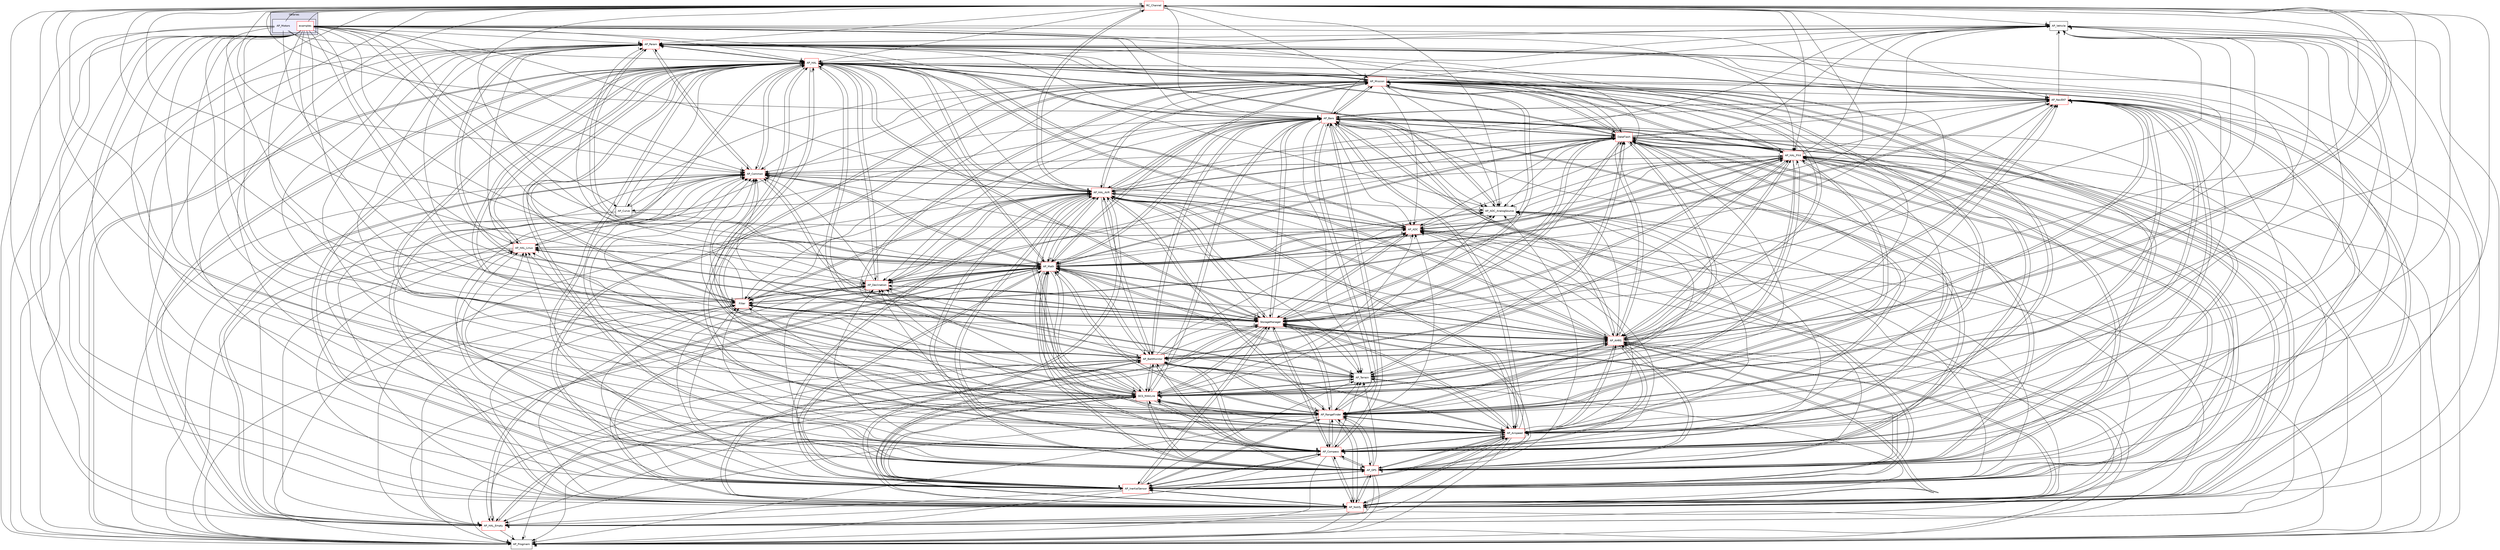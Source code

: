 digraph "libraries/AP_Motors" {
  compound=true
  node [ fontsize="10", fontname="Helvetica"];
  edge [ labelfontsize="10", labelfontname="Helvetica"];
  subgraph clusterdir_bc0718b08fb2015b8e59c47b2805f60c {
    graph [ bgcolor="#ddddee", pencolor="black", label="libraries" fontname="Helvetica", fontsize="10", URL="dir_bc0718b08fb2015b8e59c47b2805f60c.html"]
  subgraph clusterdir_e2208a4dfd218f697a2a26cf1e819f73 {
    graph [ bgcolor="#eeeeff", pencolor="black", label="" URL="dir_e2208a4dfd218f697a2a26cf1e819f73.html"];
    dir_e2208a4dfd218f697a2a26cf1e819f73 [shape=plaintext label="AP_Motors"];
    dir_259d7f66048f0b9fe69282d1ba68de69 [shape=box label="examples" color="red" fillcolor="white" style="filled" URL="dir_259d7f66048f0b9fe69282d1ba68de69.html"];
  }
  }
  dir_605736780307584fc5a1e6c30e237454 [shape=box label="AP_Vehicle" URL="dir_605736780307584fc5a1e6c30e237454.html"];
  dir_85ad937bf7c11de5c2907a482c9c56bd [shape=box label="AP_AHRS" fillcolor="white" style="filled" color="red" URL="dir_85ad937bf7c11de5c2907a482c9c56bd.html"];
  dir_9517a59ccb1d85d9df7fc09e86ba5740 [shape=box label="RC_Channel" fillcolor="white" style="filled" color="red" URL="dir_9517a59ccb1d85d9df7fc09e86ba5740.html"];
  dir_a7fc19be35497a7ff9f517e98edaea32 [shape=box label="Filter" fillcolor="white" style="filled" color="red" URL="dir_a7fc19be35497a7ff9f517e98edaea32.html"];
  dir_8368ee2f250655722bce4ae7bccd6615 [shape=box label="AP_HAL_Linux" fillcolor="white" style="filled" color="red" URL="dir_8368ee2f250655722bce4ae7bccd6615.html"];
  dir_a788fa8059992b455dc670fb6cc9c1a5 [shape=box label="AP_HAL_AVR" fillcolor="white" style="filled" color="red" URL="dir_a788fa8059992b455dc670fb6cc9c1a5.html"];
  dir_be870cb78c6e1bc08f9e4388e1828b4d [shape=box label="GCS_MAVLink" fillcolor="white" style="filled" color="red" URL="dir_be870cb78c6e1bc08f9e4388e1828b4d.html"];
  dir_e79ddc13cd2b4faf04987f849586d280 [shape=box label="AP_Notify" fillcolor="white" style="filled" color="red" URL="dir_e79ddc13cd2b4faf04987f849586d280.html"];
  dir_1cbc10423b2512b31103883361e0123b [shape=box label="AP_HAL" fillcolor="white" style="filled" color="red" URL="dir_1cbc10423b2512b31103883361e0123b.html"];
  dir_200d929b8d5577e7f19dc05ce443c612 [shape=box label="AP_Param" fillcolor="white" style="filled" color="red" URL="dir_200d929b8d5577e7f19dc05ce443c612.html"];
  dir_f8d151dc119ef4d37afa003c944b490a [shape=box label="AP_InertialSensor" fillcolor="white" style="filled" color="red" URL="dir_f8d151dc119ef4d37afa003c944b490a.html"];
  dir_dc27bcd5d3e114c391ea7ea0e777b78e [shape=box label="AP_GPS" fillcolor="white" style="filled" color="red" URL="dir_dc27bcd5d3e114c391ea7ea0e777b78e.html"];
  dir_65717d02e6482fd400ba81c154f53df4 [shape=box label="AP_Compass" fillcolor="white" style="filled" color="red" URL="dir_65717d02e6482fd400ba81c154f53df4.html"];
  dir_bf8ee6ade5f07d9282f3caa02f17a995 [shape=box label="AP_HAL_Empty" fillcolor="white" style="filled" color="red" URL="dir_bf8ee6ade5f07d9282f3caa02f17a995.html"];
  dir_1b0f135edbb36da915a2451145b8ec2a [shape=box label="AP_Curve" URL="dir_1b0f135edbb36da915a2451145b8ec2a.html"];
  dir_943e52f8581fabc839a1d5cc5644b223 [shape=box label="StorageManager" fillcolor="white" style="filled" color="red" URL="dir_943e52f8581fabc839a1d5cc5644b223.html"];
  dir_996e8670f125f81a54035ee10c7e09eb [shape=box label="AP_ADC" fillcolor="white" style="filled" color="red" URL="dir_996e8670f125f81a54035ee10c7e09eb.html"];
  dir_f0f1373a5071732c20e016b31c47ef93 [shape=box label="AP_Airspeed" fillcolor="white" style="filled" color="red" URL="dir_f0f1373a5071732c20e016b31c47ef93.html"];
  dir_2db31eccffaa5186f16f2cc3bf0c362d [shape=box label="AP_RangeFinder" fillcolor="white" style="filled" color="red" URL="dir_2db31eccffaa5186f16f2cc3bf0c362d.html"];
  dir_93fb9127672489656ce87df72f6e986d [shape=box label="AP_Math" fillcolor="white" style="filled" color="red" URL="dir_93fb9127672489656ce87df72f6e986d.html"];
  dir_7db4a971a8c593e04169c3b474b45b25 [shape=box label="AP_Baro" fillcolor="white" style="filled" color="red" URL="dir_7db4a971a8c593e04169c3b474b45b25.html"];
  dir_f928a1ceb1b35bc625539098c2ce4b5a [shape=box label="AP_Terrain" URL="dir_f928a1ceb1b35bc625539098c2ce4b5a.html"];
  dir_76c3a7c075633ea7df6dd8cefcefbb8f [shape=box label="AP_Progmem" URL="dir_76c3a7c075633ea7df6dd8cefcefbb8f.html"];
  dir_210b3cddc805c7c91973d20121d570cf [shape=box label="AP_BattMonitor" fillcolor="white" style="filled" color="red" URL="dir_210b3cddc805c7c91973d20121d570cf.html"];
  dir_d9395b8c7ebe31e5b861a3fd94b6f729 [shape=box label="AP_Declination" fillcolor="white" style="filled" color="red" URL="dir_d9395b8c7ebe31e5b861a3fd94b6f729.html"];
  dir_2890775853a43f967b43a1add8667c26 [shape=box label="AP_ADC_AnalogSource" URL="dir_2890775853a43f967b43a1add8667c26.html"];
  dir_df3f4256615fd4197927a84a019a8bd8 [shape=box label="AP_Common" fillcolor="white" style="filled" color="red" URL="dir_df3f4256615fd4197927a84a019a8bd8.html"];
  dir_79faf3bb0ccba03adcd32b8dc329cae8 [shape=box label="AP_HAL_PX4" fillcolor="white" style="filled" color="red" URL="dir_79faf3bb0ccba03adcd32b8dc329cae8.html"];
  dir_8d948ab9565677f64d3685937d41488b [shape=box label="DataFlash" fillcolor="white" style="filled" color="red" URL="dir_8d948ab9565677f64d3685937d41488b.html"];
  dir_46edeb859ac943c9ceb605f4bae14ade [shape=box label="AP_NavEKF" fillcolor="white" style="filled" color="red" URL="dir_46edeb859ac943c9ceb605f4bae14ade.html"];
  dir_ba666ef17abd61415700e81def64829e [shape=box label="AP_Mission" fillcolor="white" style="filled" color="red" URL="dir_ba666ef17abd61415700e81def64829e.html"];
  dir_605736780307584fc5a1e6c30e237454->dir_200d929b8d5577e7f19dc05ce443c612 [headlabel="1", labeldistance=1.5 headhref="dir_000163_000144.html"];
  dir_85ad937bf7c11de5c2907a482c9c56bd->dir_605736780307584fc5a1e6c30e237454 [headlabel="2", labeldistance=1.5 headhref="dir_000012_000163.html"];
  dir_85ad937bf7c11de5c2907a482c9c56bd->dir_9517a59ccb1d85d9df7fc09e86ba5740 [headlabel="1", labeldistance=1.5 headhref="dir_000012_000191.html"];
  dir_85ad937bf7c11de5c2907a482c9c56bd->dir_a7fc19be35497a7ff9f517e98edaea32 [headlabel="1", labeldistance=1.5 headhref="dir_000012_000171.html"];
  dir_85ad937bf7c11de5c2907a482c9c56bd->dir_a788fa8059992b455dc670fb6cc9c1a5 [headlabel="1", labeldistance=1.5 headhref="dir_000012_000045.html"];
  dir_85ad937bf7c11de5c2907a482c9c56bd->dir_be870cb78c6e1bc08f9e4388e1828b4d [headlabel="1", labeldistance=1.5 headhref="dir_000012_000177.html"];
  dir_85ad937bf7c11de5c2907a482c9c56bd->dir_e79ddc13cd2b4faf04987f849586d280 [headlabel="1", labeldistance=1.5 headhref="dir_000012_000134.html"];
  dir_85ad937bf7c11de5c2907a482c9c56bd->dir_1cbc10423b2512b31103883361e0123b [headlabel="5", labeldistance=1.5 headhref="dir_000012_000044.html"];
  dir_85ad937bf7c11de5c2907a482c9c56bd->dir_200d929b8d5577e7f19dc05ce443c612 [headlabel="2", labeldistance=1.5 headhref="dir_000012_000144.html"];
  dir_85ad937bf7c11de5c2907a482c9c56bd->dir_f8d151dc119ef4d37afa003c944b490a [headlabel="2", labeldistance=1.5 headhref="dir_000012_000103.html"];
  dir_85ad937bf7c11de5c2907a482c9c56bd->dir_dc27bcd5d3e114c391ea7ea0e777b78e [headlabel="2", labeldistance=1.5 headhref="dir_000012_000040.html"];
  dir_85ad937bf7c11de5c2907a482c9c56bd->dir_65717d02e6482fd400ba81c154f53df4 [headlabel="2", labeldistance=1.5 headhref="dir_000012_000031.html"];
  dir_85ad937bf7c11de5c2907a482c9c56bd->dir_bf8ee6ade5f07d9282f3caa02f17a995 [headlabel="1", labeldistance=1.5 headhref="dir_000012_000046.html"];
  dir_85ad937bf7c11de5c2907a482c9c56bd->dir_943e52f8581fabc839a1d5cc5644b223 [headlabel="1", labeldistance=1.5 headhref="dir_000012_000195.html"];
  dir_85ad937bf7c11de5c2907a482c9c56bd->dir_996e8670f125f81a54035ee10c7e09eb [headlabel="1", labeldistance=1.5 headhref="dir_000012_000008.html"];
  dir_85ad937bf7c11de5c2907a482c9c56bd->dir_f0f1373a5071732c20e016b31c47ef93 [headlabel="2", labeldistance=1.5 headhref="dir_000012_000015.html"];
  dir_85ad937bf7c11de5c2907a482c9c56bd->dir_2db31eccffaa5186f16f2cc3bf0c362d [headlabel="1", labeldistance=1.5 headhref="dir_000012_000150.html"];
  dir_85ad937bf7c11de5c2907a482c9c56bd->dir_93fb9127672489656ce87df72f6e986d [headlabel="2", labeldistance=1.5 headhref="dir_000012_000111.html"];
  dir_85ad937bf7c11de5c2907a482c9c56bd->dir_7db4a971a8c593e04169c3b474b45b25 [headlabel="2", labeldistance=1.5 headhref="dir_000012_000019.html"];
  dir_85ad937bf7c11de5c2907a482c9c56bd->dir_f928a1ceb1b35bc625539098c2ce4b5a [headlabel="1", labeldistance=1.5 headhref="dir_000012_000162.html"];
  dir_85ad937bf7c11de5c2907a482c9c56bd->dir_76c3a7c075633ea7df6dd8cefcefbb8f [headlabel="1", labeldistance=1.5 headhref="dir_000012_000148.html"];
  dir_85ad937bf7c11de5c2907a482c9c56bd->dir_210b3cddc805c7c91973d20121d570cf [headlabel="1", labeldistance=1.5 headhref="dir_000012_000022.html"];
  dir_85ad937bf7c11de5c2907a482c9c56bd->dir_d9395b8c7ebe31e5b861a3fd94b6f729 [headlabel="1", labeldistance=1.5 headhref="dir_000012_000035.html"];
  dir_85ad937bf7c11de5c2907a482c9c56bd->dir_2890775853a43f967b43a1add8667c26 [headlabel="1", labeldistance=1.5 headhref="dir_000012_000011.html"];
  dir_85ad937bf7c11de5c2907a482c9c56bd->dir_df3f4256615fd4197927a84a019a8bd8 [headlabel="1", labeldistance=1.5 headhref="dir_000012_000028.html"];
  dir_85ad937bf7c11de5c2907a482c9c56bd->dir_79faf3bb0ccba03adcd32b8dc329cae8 [headlabel="1", labeldistance=1.5 headhref="dir_000012_000049.html"];
  dir_85ad937bf7c11de5c2907a482c9c56bd->dir_8d948ab9565677f64d3685937d41488b [headlabel="1", labeldistance=1.5 headhref="dir_000012_000168.html"];
  dir_85ad937bf7c11de5c2907a482c9c56bd->dir_46edeb859ac943c9ceb605f4bae14ade [headlabel="2", labeldistance=1.5 headhref="dir_000012_000130.html"];
  dir_85ad937bf7c11de5c2907a482c9c56bd->dir_ba666ef17abd61415700e81def64829e [headlabel="1", labeldistance=1.5 headhref="dir_000012_000120.html"];
  dir_9517a59ccb1d85d9df7fc09e86ba5740->dir_605736780307584fc5a1e6c30e237454 [headlabel="1", labeldistance=1.5 headhref="dir_000191_000163.html"];
  dir_9517a59ccb1d85d9df7fc09e86ba5740->dir_85ad937bf7c11de5c2907a482c9c56bd [headlabel="1", labeldistance=1.5 headhref="dir_000191_000012.html"];
  dir_9517a59ccb1d85d9df7fc09e86ba5740->dir_a7fc19be35497a7ff9f517e98edaea32 [headlabel="1", labeldistance=1.5 headhref="dir_000191_000171.html"];
  dir_9517a59ccb1d85d9df7fc09e86ba5740->dir_a788fa8059992b455dc670fb6cc9c1a5 [headlabel="1", labeldistance=1.5 headhref="dir_000191_000045.html"];
  dir_9517a59ccb1d85d9df7fc09e86ba5740->dir_be870cb78c6e1bc08f9e4388e1828b4d [headlabel="1", labeldistance=1.5 headhref="dir_000191_000177.html"];
  dir_9517a59ccb1d85d9df7fc09e86ba5740->dir_e79ddc13cd2b4faf04987f849586d280 [headlabel="1", labeldistance=1.5 headhref="dir_000191_000134.html"];
  dir_9517a59ccb1d85d9df7fc09e86ba5740->dir_1cbc10423b2512b31103883361e0123b [headlabel="4", labeldistance=1.5 headhref="dir_000191_000044.html"];
  dir_9517a59ccb1d85d9df7fc09e86ba5740->dir_200d929b8d5577e7f19dc05ce443c612 [headlabel="2", labeldistance=1.5 headhref="dir_000191_000144.html"];
  dir_9517a59ccb1d85d9df7fc09e86ba5740->dir_f8d151dc119ef4d37afa003c944b490a [headlabel="1", labeldistance=1.5 headhref="dir_000191_000103.html"];
  dir_9517a59ccb1d85d9df7fc09e86ba5740->dir_dc27bcd5d3e114c391ea7ea0e777b78e [headlabel="1", labeldistance=1.5 headhref="dir_000191_000040.html"];
  dir_9517a59ccb1d85d9df7fc09e86ba5740->dir_65717d02e6482fd400ba81c154f53df4 [headlabel="1", labeldistance=1.5 headhref="dir_000191_000031.html"];
  dir_9517a59ccb1d85d9df7fc09e86ba5740->dir_bf8ee6ade5f07d9282f3caa02f17a995 [headlabel="1", labeldistance=1.5 headhref="dir_000191_000046.html"];
  dir_9517a59ccb1d85d9df7fc09e86ba5740->dir_943e52f8581fabc839a1d5cc5644b223 [headlabel="1", labeldistance=1.5 headhref="dir_000191_000195.html"];
  dir_9517a59ccb1d85d9df7fc09e86ba5740->dir_996e8670f125f81a54035ee10c7e09eb [headlabel="1", labeldistance=1.5 headhref="dir_000191_000008.html"];
  dir_9517a59ccb1d85d9df7fc09e86ba5740->dir_f0f1373a5071732c20e016b31c47ef93 [headlabel="1", labeldistance=1.5 headhref="dir_000191_000015.html"];
  dir_9517a59ccb1d85d9df7fc09e86ba5740->dir_2db31eccffaa5186f16f2cc3bf0c362d [headlabel="1", labeldistance=1.5 headhref="dir_000191_000150.html"];
  dir_9517a59ccb1d85d9df7fc09e86ba5740->dir_93fb9127672489656ce87df72f6e986d [headlabel="3", labeldistance=1.5 headhref="dir_000191_000111.html"];
  dir_9517a59ccb1d85d9df7fc09e86ba5740->dir_7db4a971a8c593e04169c3b474b45b25 [headlabel="1", labeldistance=1.5 headhref="dir_000191_000019.html"];
  dir_9517a59ccb1d85d9df7fc09e86ba5740->dir_f928a1ceb1b35bc625539098c2ce4b5a [headlabel="1", labeldistance=1.5 headhref="dir_000191_000162.html"];
  dir_9517a59ccb1d85d9df7fc09e86ba5740->dir_76c3a7c075633ea7df6dd8cefcefbb8f [headlabel="1", labeldistance=1.5 headhref="dir_000191_000148.html"];
  dir_9517a59ccb1d85d9df7fc09e86ba5740->dir_d9395b8c7ebe31e5b861a3fd94b6f729 [headlabel="1", labeldistance=1.5 headhref="dir_000191_000035.html"];
  dir_9517a59ccb1d85d9df7fc09e86ba5740->dir_2890775853a43f967b43a1add8667c26 [headlabel="1", labeldistance=1.5 headhref="dir_000191_000011.html"];
  dir_9517a59ccb1d85d9df7fc09e86ba5740->dir_df3f4256615fd4197927a84a019a8bd8 [headlabel="2", labeldistance=1.5 headhref="dir_000191_000028.html"];
  dir_9517a59ccb1d85d9df7fc09e86ba5740->dir_79faf3bb0ccba03adcd32b8dc329cae8 [headlabel="1", labeldistance=1.5 headhref="dir_000191_000049.html"];
  dir_9517a59ccb1d85d9df7fc09e86ba5740->dir_8d948ab9565677f64d3685937d41488b [headlabel="1", labeldistance=1.5 headhref="dir_000191_000168.html"];
  dir_9517a59ccb1d85d9df7fc09e86ba5740->dir_46edeb859ac943c9ceb605f4bae14ade [headlabel="1", labeldistance=1.5 headhref="dir_000191_000130.html"];
  dir_9517a59ccb1d85d9df7fc09e86ba5740->dir_ba666ef17abd61415700e81def64829e [headlabel="1", labeldistance=1.5 headhref="dir_000191_000120.html"];
  dir_a7fc19be35497a7ff9f517e98edaea32->dir_a788fa8059992b455dc670fb6cc9c1a5 [headlabel="4", labeldistance=1.5 headhref="dir_000171_000045.html"];
  dir_a7fc19be35497a7ff9f517e98edaea32->dir_1cbc10423b2512b31103883361e0123b [headlabel="5", labeldistance=1.5 headhref="dir_000171_000044.html"];
  dir_a7fc19be35497a7ff9f517e98edaea32->dir_200d929b8d5577e7f19dc05ce443c612 [headlabel="4", labeldistance=1.5 headhref="dir_000171_000144.html"];
  dir_a7fc19be35497a7ff9f517e98edaea32->dir_bf8ee6ade5f07d9282f3caa02f17a995 [headlabel="1", labeldistance=1.5 headhref="dir_000171_000046.html"];
  dir_a7fc19be35497a7ff9f517e98edaea32->dir_943e52f8581fabc839a1d5cc5644b223 [headlabel="4", labeldistance=1.5 headhref="dir_000171_000195.html"];
  dir_a7fc19be35497a7ff9f517e98edaea32->dir_93fb9127672489656ce87df72f6e986d [headlabel="7", labeldistance=1.5 headhref="dir_000171_000111.html"];
  dir_a7fc19be35497a7ff9f517e98edaea32->dir_76c3a7c075633ea7df6dd8cefcefbb8f [headlabel="4", labeldistance=1.5 headhref="dir_000171_000148.html"];
  dir_a7fc19be35497a7ff9f517e98edaea32->dir_df3f4256615fd4197927a84a019a8bd8 [headlabel="4", labeldistance=1.5 headhref="dir_000171_000028.html"];
  dir_a7fc19be35497a7ff9f517e98edaea32->dir_79faf3bb0ccba03adcd32b8dc329cae8 [headlabel="2", labeldistance=1.5 headhref="dir_000171_000049.html"];
  dir_8368ee2f250655722bce4ae7bccd6615->dir_1cbc10423b2512b31103883361e0123b [headlabel="35", labeldistance=1.5 headhref="dir_000048_000044.html"];
  dir_8368ee2f250655722bce4ae7bccd6615->dir_200d929b8d5577e7f19dc05ce443c612 [headlabel="1", labeldistance=1.5 headhref="dir_000048_000144.html"];
  dir_8368ee2f250655722bce4ae7bccd6615->dir_bf8ee6ade5f07d9282f3caa02f17a995 [headlabel="3", labeldistance=1.5 headhref="dir_000048_000046.html"];
  dir_8368ee2f250655722bce4ae7bccd6615->dir_943e52f8581fabc839a1d5cc5644b223 [headlabel="1", labeldistance=1.5 headhref="dir_000048_000195.html"];
  dir_8368ee2f250655722bce4ae7bccd6615->dir_996e8670f125f81a54035ee10c7e09eb [headlabel="1", labeldistance=1.5 headhref="dir_000048_000008.html"];
  dir_8368ee2f250655722bce4ae7bccd6615->dir_93fb9127672489656ce87df72f6e986d [headlabel="1", labeldistance=1.5 headhref="dir_000048_000111.html"];
  dir_8368ee2f250655722bce4ae7bccd6615->dir_76c3a7c075633ea7df6dd8cefcefbb8f [headlabel="1", labeldistance=1.5 headhref="dir_000048_000148.html"];
  dir_8368ee2f250655722bce4ae7bccd6615->dir_df3f4256615fd4197927a84a019a8bd8 [headlabel="1", labeldistance=1.5 headhref="dir_000048_000028.html"];
  dir_a788fa8059992b455dc670fb6cc9c1a5->dir_605736780307584fc5a1e6c30e237454 [headlabel="2", labeldistance=1.5 headhref="dir_000045_000163.html"];
  dir_a788fa8059992b455dc670fb6cc9c1a5->dir_85ad937bf7c11de5c2907a482c9c56bd [headlabel="2", labeldistance=1.5 headhref="dir_000045_000012.html"];
  dir_a788fa8059992b455dc670fb6cc9c1a5->dir_9517a59ccb1d85d9df7fc09e86ba5740 [headlabel="2", labeldistance=1.5 headhref="dir_000045_000191.html"];
  dir_a788fa8059992b455dc670fb6cc9c1a5->dir_a7fc19be35497a7ff9f517e98edaea32 [headlabel="2", labeldistance=1.5 headhref="dir_000045_000171.html"];
  dir_a788fa8059992b455dc670fb6cc9c1a5->dir_be870cb78c6e1bc08f9e4388e1828b4d [headlabel="2", labeldistance=1.5 headhref="dir_000045_000177.html"];
  dir_a788fa8059992b455dc670fb6cc9c1a5->dir_e79ddc13cd2b4faf04987f849586d280 [headlabel="2", labeldistance=1.5 headhref="dir_000045_000134.html"];
  dir_a788fa8059992b455dc670fb6cc9c1a5->dir_1cbc10423b2512b31103883361e0123b [headlabel="56", labeldistance=1.5 headhref="dir_000045_000044.html"];
  dir_a788fa8059992b455dc670fb6cc9c1a5->dir_200d929b8d5577e7f19dc05ce443c612 [headlabel="15", labeldistance=1.5 headhref="dir_000045_000144.html"];
  dir_a788fa8059992b455dc670fb6cc9c1a5->dir_f8d151dc119ef4d37afa003c944b490a [headlabel="2", labeldistance=1.5 headhref="dir_000045_000103.html"];
  dir_a788fa8059992b455dc670fb6cc9c1a5->dir_dc27bcd5d3e114c391ea7ea0e777b78e [headlabel="2", labeldistance=1.5 headhref="dir_000045_000040.html"];
  dir_a788fa8059992b455dc670fb6cc9c1a5->dir_65717d02e6482fd400ba81c154f53df4 [headlabel="2", labeldistance=1.5 headhref="dir_000045_000031.html"];
  dir_a788fa8059992b455dc670fb6cc9c1a5->dir_1b0f135edbb36da915a2451145b8ec2a [headlabel="1", labeldistance=1.5 headhref="dir_000045_000034.html"];
  dir_a788fa8059992b455dc670fb6cc9c1a5->dir_943e52f8581fabc839a1d5cc5644b223 [headlabel="12", labeldistance=1.5 headhref="dir_000045_000195.html"];
  dir_a788fa8059992b455dc670fb6cc9c1a5->dir_996e8670f125f81a54035ee10c7e09eb [headlabel="2", labeldistance=1.5 headhref="dir_000045_000008.html"];
  dir_a788fa8059992b455dc670fb6cc9c1a5->dir_f0f1373a5071732c20e016b31c47ef93 [headlabel="2", labeldistance=1.5 headhref="dir_000045_000015.html"];
  dir_a788fa8059992b455dc670fb6cc9c1a5->dir_2db31eccffaa5186f16f2cc3bf0c362d [headlabel="2", labeldistance=1.5 headhref="dir_000045_000150.html"];
  dir_a788fa8059992b455dc670fb6cc9c1a5->dir_93fb9127672489656ce87df72f6e986d [headlabel="16", labeldistance=1.5 headhref="dir_000045_000111.html"];
  dir_a788fa8059992b455dc670fb6cc9c1a5->dir_7db4a971a8c593e04169c3b474b45b25 [headlabel="2", labeldistance=1.5 headhref="dir_000045_000019.html"];
  dir_a788fa8059992b455dc670fb6cc9c1a5->dir_f928a1ceb1b35bc625539098c2ce4b5a [headlabel="2", labeldistance=1.5 headhref="dir_000045_000162.html"];
  dir_a788fa8059992b455dc670fb6cc9c1a5->dir_76c3a7c075633ea7df6dd8cefcefbb8f [headlabel="15", labeldistance=1.5 headhref="dir_000045_000148.html"];
  dir_a788fa8059992b455dc670fb6cc9c1a5->dir_210b3cddc805c7c91973d20121d570cf [headlabel="2", labeldistance=1.5 headhref="dir_000045_000022.html"];
  dir_a788fa8059992b455dc670fb6cc9c1a5->dir_d9395b8c7ebe31e5b861a3fd94b6f729 [headlabel="2", labeldistance=1.5 headhref="dir_000045_000035.html"];
  dir_a788fa8059992b455dc670fb6cc9c1a5->dir_2890775853a43f967b43a1add8667c26 [headlabel="2", labeldistance=1.5 headhref="dir_000045_000011.html"];
  dir_a788fa8059992b455dc670fb6cc9c1a5->dir_df3f4256615fd4197927a84a019a8bd8 [headlabel="15", labeldistance=1.5 headhref="dir_000045_000028.html"];
  dir_a788fa8059992b455dc670fb6cc9c1a5->dir_8d948ab9565677f64d3685937d41488b [headlabel="2", labeldistance=1.5 headhref="dir_000045_000168.html"];
  dir_a788fa8059992b455dc670fb6cc9c1a5->dir_46edeb859ac943c9ceb605f4bae14ade [headlabel="2", labeldistance=1.5 headhref="dir_000045_000130.html"];
  dir_a788fa8059992b455dc670fb6cc9c1a5->dir_ba666ef17abd61415700e81def64829e [headlabel="2", labeldistance=1.5 headhref="dir_000045_000120.html"];
  dir_be870cb78c6e1bc08f9e4388e1828b4d->dir_605736780307584fc5a1e6c30e237454 [headlabel="1", labeldistance=1.5 headhref="dir_000177_000163.html"];
  dir_be870cb78c6e1bc08f9e4388e1828b4d->dir_85ad937bf7c11de5c2907a482c9c56bd [headlabel="2", labeldistance=1.5 headhref="dir_000177_000012.html"];
  dir_be870cb78c6e1bc08f9e4388e1828b4d->dir_a7fc19be35497a7ff9f517e98edaea32 [headlabel="1", labeldistance=1.5 headhref="dir_000177_000171.html"];
  dir_be870cb78c6e1bc08f9e4388e1828b4d->dir_8368ee2f250655722bce4ae7bccd6615 [headlabel="1", labeldistance=1.5 headhref="dir_000177_000048.html"];
  dir_be870cb78c6e1bc08f9e4388e1828b4d->dir_a788fa8059992b455dc670fb6cc9c1a5 [headlabel="1", labeldistance=1.5 headhref="dir_000177_000045.html"];
  dir_be870cb78c6e1bc08f9e4388e1828b4d->dir_e79ddc13cd2b4faf04987f849586d280 [headlabel="1", labeldistance=1.5 headhref="dir_000177_000134.html"];
  dir_be870cb78c6e1bc08f9e4388e1828b4d->dir_1cbc10423b2512b31103883361e0123b [headlabel="8", labeldistance=1.5 headhref="dir_000177_000044.html"];
  dir_be870cb78c6e1bc08f9e4388e1828b4d->dir_200d929b8d5577e7f19dc05ce443c612 [headlabel="2", labeldistance=1.5 headhref="dir_000177_000144.html"];
  dir_be870cb78c6e1bc08f9e4388e1828b4d->dir_f8d151dc119ef4d37afa003c944b490a [headlabel="1", labeldistance=1.5 headhref="dir_000177_000103.html"];
  dir_be870cb78c6e1bc08f9e4388e1828b4d->dir_dc27bcd5d3e114c391ea7ea0e777b78e [headlabel="2", labeldistance=1.5 headhref="dir_000177_000040.html"];
  dir_be870cb78c6e1bc08f9e4388e1828b4d->dir_65717d02e6482fd400ba81c154f53df4 [headlabel="1", labeldistance=1.5 headhref="dir_000177_000031.html"];
  dir_be870cb78c6e1bc08f9e4388e1828b4d->dir_bf8ee6ade5f07d9282f3caa02f17a995 [headlabel="1", labeldistance=1.5 headhref="dir_000177_000046.html"];
  dir_be870cb78c6e1bc08f9e4388e1828b4d->dir_943e52f8581fabc839a1d5cc5644b223 [headlabel="1", labeldistance=1.5 headhref="dir_000177_000195.html"];
  dir_be870cb78c6e1bc08f9e4388e1828b4d->dir_996e8670f125f81a54035ee10c7e09eb [headlabel="1", labeldistance=1.5 headhref="dir_000177_000008.html"];
  dir_be870cb78c6e1bc08f9e4388e1828b4d->dir_f0f1373a5071732c20e016b31c47ef93 [headlabel="1", labeldistance=1.5 headhref="dir_000177_000015.html"];
  dir_be870cb78c6e1bc08f9e4388e1828b4d->dir_2db31eccffaa5186f16f2cc3bf0c362d [headlabel="1", labeldistance=1.5 headhref="dir_000177_000150.html"];
  dir_be870cb78c6e1bc08f9e4388e1828b4d->dir_93fb9127672489656ce87df72f6e986d [headlabel="2", labeldistance=1.5 headhref="dir_000177_000111.html"];
  dir_be870cb78c6e1bc08f9e4388e1828b4d->dir_7db4a971a8c593e04169c3b474b45b25 [headlabel="1", labeldistance=1.5 headhref="dir_000177_000019.html"];
  dir_be870cb78c6e1bc08f9e4388e1828b4d->dir_f928a1ceb1b35bc625539098c2ce4b5a [headlabel="1", labeldistance=1.5 headhref="dir_000177_000162.html"];
  dir_be870cb78c6e1bc08f9e4388e1828b4d->dir_76c3a7c075633ea7df6dd8cefcefbb8f [headlabel="1", labeldistance=1.5 headhref="dir_000177_000148.html"];
  dir_be870cb78c6e1bc08f9e4388e1828b4d->dir_210b3cddc805c7c91973d20121d570cf [headlabel="2", labeldistance=1.5 headhref="dir_000177_000022.html"];
  dir_be870cb78c6e1bc08f9e4388e1828b4d->dir_d9395b8c7ebe31e5b861a3fd94b6f729 [headlabel="1", labeldistance=1.5 headhref="dir_000177_000035.html"];
  dir_be870cb78c6e1bc08f9e4388e1828b4d->dir_2890775853a43f967b43a1add8667c26 [headlabel="1", labeldistance=1.5 headhref="dir_000177_000011.html"];
  dir_be870cb78c6e1bc08f9e4388e1828b4d->dir_df3f4256615fd4197927a84a019a8bd8 [headlabel="5", labeldistance=1.5 headhref="dir_000177_000028.html"];
  dir_be870cb78c6e1bc08f9e4388e1828b4d->dir_79faf3bb0ccba03adcd32b8dc329cae8 [headlabel="1", labeldistance=1.5 headhref="dir_000177_000049.html"];
  dir_be870cb78c6e1bc08f9e4388e1828b4d->dir_8d948ab9565677f64d3685937d41488b [headlabel="4", labeldistance=1.5 headhref="dir_000177_000168.html"];
  dir_be870cb78c6e1bc08f9e4388e1828b4d->dir_46edeb859ac943c9ceb605f4bae14ade [headlabel="1", labeldistance=1.5 headhref="dir_000177_000130.html"];
  dir_be870cb78c6e1bc08f9e4388e1828b4d->dir_ba666ef17abd61415700e81def64829e [headlabel="2", labeldistance=1.5 headhref="dir_000177_000120.html"];
  dir_e79ddc13cd2b4faf04987f849586d280->dir_605736780307584fc5a1e6c30e237454 [headlabel="1", labeldistance=1.5 headhref="dir_000134_000163.html"];
  dir_e79ddc13cd2b4faf04987f849586d280->dir_85ad937bf7c11de5c2907a482c9c56bd [headlabel="1", labeldistance=1.5 headhref="dir_000134_000012.html"];
  dir_e79ddc13cd2b4faf04987f849586d280->dir_a7fc19be35497a7ff9f517e98edaea32 [headlabel="1", labeldistance=1.5 headhref="dir_000134_000171.html"];
  dir_e79ddc13cd2b4faf04987f849586d280->dir_8368ee2f250655722bce4ae7bccd6615 [headlabel="3", labeldistance=1.5 headhref="dir_000134_000048.html"];
  dir_e79ddc13cd2b4faf04987f849586d280->dir_a788fa8059992b455dc670fb6cc9c1a5 [headlabel="2", labeldistance=1.5 headhref="dir_000134_000045.html"];
  dir_e79ddc13cd2b4faf04987f849586d280->dir_be870cb78c6e1bc08f9e4388e1828b4d [headlabel="4", labeldistance=1.5 headhref="dir_000134_000177.html"];
  dir_e79ddc13cd2b4faf04987f849586d280->dir_1cbc10423b2512b31103883361e0123b [headlabel="16", labeldistance=1.5 headhref="dir_000134_000044.html"];
  dir_e79ddc13cd2b4faf04987f849586d280->dir_200d929b8d5577e7f19dc05ce443c612 [headlabel="3", labeldistance=1.5 headhref="dir_000134_000144.html"];
  dir_e79ddc13cd2b4faf04987f849586d280->dir_f8d151dc119ef4d37afa003c944b490a [headlabel="1", labeldistance=1.5 headhref="dir_000134_000103.html"];
  dir_e79ddc13cd2b4faf04987f849586d280->dir_dc27bcd5d3e114c391ea7ea0e777b78e [headlabel="2", labeldistance=1.5 headhref="dir_000134_000040.html"];
  dir_e79ddc13cd2b4faf04987f849586d280->dir_65717d02e6482fd400ba81c154f53df4 [headlabel="1", labeldistance=1.5 headhref="dir_000134_000031.html"];
  dir_e79ddc13cd2b4faf04987f849586d280->dir_bf8ee6ade5f07d9282f3caa02f17a995 [headlabel="2", labeldistance=1.5 headhref="dir_000134_000046.html"];
  dir_e79ddc13cd2b4faf04987f849586d280->dir_943e52f8581fabc839a1d5cc5644b223 [headlabel="2", labeldistance=1.5 headhref="dir_000134_000195.html"];
  dir_e79ddc13cd2b4faf04987f849586d280->dir_996e8670f125f81a54035ee10c7e09eb [headlabel="1", labeldistance=1.5 headhref="dir_000134_000008.html"];
  dir_e79ddc13cd2b4faf04987f849586d280->dir_f0f1373a5071732c20e016b31c47ef93 [headlabel="1", labeldistance=1.5 headhref="dir_000134_000015.html"];
  dir_e79ddc13cd2b4faf04987f849586d280->dir_2db31eccffaa5186f16f2cc3bf0c362d [headlabel="2", labeldistance=1.5 headhref="dir_000134_000150.html"];
  dir_e79ddc13cd2b4faf04987f849586d280->dir_93fb9127672489656ce87df72f6e986d [headlabel="4", labeldistance=1.5 headhref="dir_000134_000111.html"];
  dir_e79ddc13cd2b4faf04987f849586d280->dir_7db4a971a8c593e04169c3b474b45b25 [headlabel="1", labeldistance=1.5 headhref="dir_000134_000019.html"];
  dir_e79ddc13cd2b4faf04987f849586d280->dir_f928a1ceb1b35bc625539098c2ce4b5a [headlabel="1", labeldistance=1.5 headhref="dir_000134_000162.html"];
  dir_e79ddc13cd2b4faf04987f849586d280->dir_76c3a7c075633ea7df6dd8cefcefbb8f [headlabel="2", labeldistance=1.5 headhref="dir_000134_000148.html"];
  dir_e79ddc13cd2b4faf04987f849586d280->dir_210b3cddc805c7c91973d20121d570cf [headlabel="1", labeldistance=1.5 headhref="dir_000134_000022.html"];
  dir_e79ddc13cd2b4faf04987f849586d280->dir_d9395b8c7ebe31e5b861a3fd94b6f729 [headlabel="1", labeldistance=1.5 headhref="dir_000134_000035.html"];
  dir_e79ddc13cd2b4faf04987f849586d280->dir_2890775853a43f967b43a1add8667c26 [headlabel="1", labeldistance=1.5 headhref="dir_000134_000011.html"];
  dir_e79ddc13cd2b4faf04987f849586d280->dir_df3f4256615fd4197927a84a019a8bd8 [headlabel="6", labeldistance=1.5 headhref="dir_000134_000028.html"];
  dir_e79ddc13cd2b4faf04987f849586d280->dir_79faf3bb0ccba03adcd32b8dc329cae8 [headlabel="2", labeldistance=1.5 headhref="dir_000134_000049.html"];
  dir_e79ddc13cd2b4faf04987f849586d280->dir_8d948ab9565677f64d3685937d41488b [headlabel="1", labeldistance=1.5 headhref="dir_000134_000168.html"];
  dir_e79ddc13cd2b4faf04987f849586d280->dir_46edeb859ac943c9ceb605f4bae14ade [headlabel="1", labeldistance=1.5 headhref="dir_000134_000130.html"];
  dir_e79ddc13cd2b4faf04987f849586d280->dir_ba666ef17abd61415700e81def64829e [headlabel="1", labeldistance=1.5 headhref="dir_000134_000120.html"];
  dir_259d7f66048f0b9fe69282d1ba68de69->dir_605736780307584fc5a1e6c30e237454 [headlabel="2", labeldistance=1.5 headhref="dir_000124_000163.html"];
  dir_259d7f66048f0b9fe69282d1ba68de69->dir_85ad937bf7c11de5c2907a482c9c56bd [headlabel="2", labeldistance=1.5 headhref="dir_000124_000012.html"];
  dir_259d7f66048f0b9fe69282d1ba68de69->dir_9517a59ccb1d85d9df7fc09e86ba5740 [headlabel="2", labeldistance=1.5 headhref="dir_000124_000191.html"];
  dir_259d7f66048f0b9fe69282d1ba68de69->dir_a7fc19be35497a7ff9f517e98edaea32 [headlabel="2", labeldistance=1.5 headhref="dir_000124_000171.html"];
  dir_259d7f66048f0b9fe69282d1ba68de69->dir_8368ee2f250655722bce4ae7bccd6615 [headlabel="2", labeldistance=1.5 headhref="dir_000124_000048.html"];
  dir_259d7f66048f0b9fe69282d1ba68de69->dir_a788fa8059992b455dc670fb6cc9c1a5 [headlabel="2", labeldistance=1.5 headhref="dir_000124_000045.html"];
  dir_259d7f66048f0b9fe69282d1ba68de69->dir_be870cb78c6e1bc08f9e4388e1828b4d [headlabel="2", labeldistance=1.5 headhref="dir_000124_000177.html"];
  dir_259d7f66048f0b9fe69282d1ba68de69->dir_e79ddc13cd2b4faf04987f849586d280 [headlabel="2", labeldistance=1.5 headhref="dir_000124_000134.html"];
  dir_259d7f66048f0b9fe69282d1ba68de69->dir_1cbc10423b2512b31103883361e0123b [headlabel="2", labeldistance=1.5 headhref="dir_000124_000044.html"];
  dir_259d7f66048f0b9fe69282d1ba68de69->dir_200d929b8d5577e7f19dc05ce443c612 [headlabel="2", labeldistance=1.5 headhref="dir_000124_000144.html"];
  dir_259d7f66048f0b9fe69282d1ba68de69->dir_f8d151dc119ef4d37afa003c944b490a [headlabel="2", labeldistance=1.5 headhref="dir_000124_000103.html"];
  dir_259d7f66048f0b9fe69282d1ba68de69->dir_dc27bcd5d3e114c391ea7ea0e777b78e [headlabel="2", labeldistance=1.5 headhref="dir_000124_000040.html"];
  dir_259d7f66048f0b9fe69282d1ba68de69->dir_65717d02e6482fd400ba81c154f53df4 [headlabel="2", labeldistance=1.5 headhref="dir_000124_000031.html"];
  dir_259d7f66048f0b9fe69282d1ba68de69->dir_bf8ee6ade5f07d9282f3caa02f17a995 [headlabel="2", labeldistance=1.5 headhref="dir_000124_000046.html"];
  dir_259d7f66048f0b9fe69282d1ba68de69->dir_1b0f135edbb36da915a2451145b8ec2a [headlabel="2", labeldistance=1.5 headhref="dir_000124_000034.html"];
  dir_259d7f66048f0b9fe69282d1ba68de69->dir_943e52f8581fabc839a1d5cc5644b223 [headlabel="2", labeldistance=1.5 headhref="dir_000124_000195.html"];
  dir_259d7f66048f0b9fe69282d1ba68de69->dir_996e8670f125f81a54035ee10c7e09eb [headlabel="2", labeldistance=1.5 headhref="dir_000124_000008.html"];
  dir_259d7f66048f0b9fe69282d1ba68de69->dir_f0f1373a5071732c20e016b31c47ef93 [headlabel="2", labeldistance=1.5 headhref="dir_000124_000015.html"];
  dir_259d7f66048f0b9fe69282d1ba68de69->dir_2db31eccffaa5186f16f2cc3bf0c362d [headlabel="2", labeldistance=1.5 headhref="dir_000124_000150.html"];
  dir_259d7f66048f0b9fe69282d1ba68de69->dir_93fb9127672489656ce87df72f6e986d [headlabel="2", labeldistance=1.5 headhref="dir_000124_000111.html"];
  dir_259d7f66048f0b9fe69282d1ba68de69->dir_7db4a971a8c593e04169c3b474b45b25 [headlabel="2", labeldistance=1.5 headhref="dir_000124_000019.html"];
  dir_259d7f66048f0b9fe69282d1ba68de69->dir_f928a1ceb1b35bc625539098c2ce4b5a [headlabel="2", labeldistance=1.5 headhref="dir_000124_000162.html"];
  dir_259d7f66048f0b9fe69282d1ba68de69->dir_76c3a7c075633ea7df6dd8cefcefbb8f [headlabel="2", labeldistance=1.5 headhref="dir_000124_000148.html"];
  dir_259d7f66048f0b9fe69282d1ba68de69->dir_210b3cddc805c7c91973d20121d570cf [headlabel="2", labeldistance=1.5 headhref="dir_000124_000022.html"];
  dir_259d7f66048f0b9fe69282d1ba68de69->dir_d9395b8c7ebe31e5b861a3fd94b6f729 [headlabel="2", labeldistance=1.5 headhref="dir_000124_000035.html"];
  dir_259d7f66048f0b9fe69282d1ba68de69->dir_2890775853a43f967b43a1add8667c26 [headlabel="2", labeldistance=1.5 headhref="dir_000124_000011.html"];
  dir_259d7f66048f0b9fe69282d1ba68de69->dir_df3f4256615fd4197927a84a019a8bd8 [headlabel="2", labeldistance=1.5 headhref="dir_000124_000028.html"];
  dir_259d7f66048f0b9fe69282d1ba68de69->dir_79faf3bb0ccba03adcd32b8dc329cae8 [headlabel="2", labeldistance=1.5 headhref="dir_000124_000049.html"];
  dir_259d7f66048f0b9fe69282d1ba68de69->dir_8d948ab9565677f64d3685937d41488b [headlabel="2", labeldistance=1.5 headhref="dir_000124_000168.html"];
  dir_259d7f66048f0b9fe69282d1ba68de69->dir_46edeb859ac943c9ceb605f4bae14ade [headlabel="2", labeldistance=1.5 headhref="dir_000124_000130.html"];
  dir_259d7f66048f0b9fe69282d1ba68de69->dir_ba666ef17abd61415700e81def64829e [headlabel="2", labeldistance=1.5 headhref="dir_000124_000120.html"];
  dir_1cbc10423b2512b31103883361e0123b->dir_605736780307584fc5a1e6c30e237454 [headlabel="5", labeldistance=1.5 headhref="dir_000044_000163.html"];
  dir_1cbc10423b2512b31103883361e0123b->dir_85ad937bf7c11de5c2907a482c9c56bd [headlabel="5", labeldistance=1.5 headhref="dir_000044_000012.html"];
  dir_1cbc10423b2512b31103883361e0123b->dir_a7fc19be35497a7ff9f517e98edaea32 [headlabel="5", labeldistance=1.5 headhref="dir_000044_000171.html"];
  dir_1cbc10423b2512b31103883361e0123b->dir_8368ee2f250655722bce4ae7bccd6615 [headlabel="5", labeldistance=1.5 headhref="dir_000044_000048.html"];
  dir_1cbc10423b2512b31103883361e0123b->dir_a788fa8059992b455dc670fb6cc9c1a5 [headlabel="6", labeldistance=1.5 headhref="dir_000044_000045.html"];
  dir_1cbc10423b2512b31103883361e0123b->dir_be870cb78c6e1bc08f9e4388e1828b4d [headlabel="5", labeldistance=1.5 headhref="dir_000044_000177.html"];
  dir_1cbc10423b2512b31103883361e0123b->dir_e79ddc13cd2b4faf04987f849586d280 [headlabel="5", labeldistance=1.5 headhref="dir_000044_000134.html"];
  dir_1cbc10423b2512b31103883361e0123b->dir_200d929b8d5577e7f19dc05ce443c612 [headlabel="6", labeldistance=1.5 headhref="dir_000044_000144.html"];
  dir_1cbc10423b2512b31103883361e0123b->dir_f8d151dc119ef4d37afa003c944b490a [headlabel="5", labeldistance=1.5 headhref="dir_000044_000103.html"];
  dir_1cbc10423b2512b31103883361e0123b->dir_dc27bcd5d3e114c391ea7ea0e777b78e [headlabel="5", labeldistance=1.5 headhref="dir_000044_000040.html"];
  dir_1cbc10423b2512b31103883361e0123b->dir_65717d02e6482fd400ba81c154f53df4 [headlabel="5", labeldistance=1.5 headhref="dir_000044_000031.html"];
  dir_1cbc10423b2512b31103883361e0123b->dir_bf8ee6ade5f07d9282f3caa02f17a995 [headlabel="6", labeldistance=1.5 headhref="dir_000044_000046.html"];
  dir_1cbc10423b2512b31103883361e0123b->dir_943e52f8581fabc839a1d5cc5644b223 [headlabel="6", labeldistance=1.5 headhref="dir_000044_000195.html"];
  dir_1cbc10423b2512b31103883361e0123b->dir_996e8670f125f81a54035ee10c7e09eb [headlabel="5", labeldistance=1.5 headhref="dir_000044_000008.html"];
  dir_1cbc10423b2512b31103883361e0123b->dir_f0f1373a5071732c20e016b31c47ef93 [headlabel="5", labeldistance=1.5 headhref="dir_000044_000015.html"];
  dir_1cbc10423b2512b31103883361e0123b->dir_2db31eccffaa5186f16f2cc3bf0c362d [headlabel="5", labeldistance=1.5 headhref="dir_000044_000150.html"];
  dir_1cbc10423b2512b31103883361e0123b->dir_93fb9127672489656ce87df72f6e986d [headlabel="7", labeldistance=1.5 headhref="dir_000044_000111.html"];
  dir_1cbc10423b2512b31103883361e0123b->dir_7db4a971a8c593e04169c3b474b45b25 [headlabel="5", labeldistance=1.5 headhref="dir_000044_000019.html"];
  dir_1cbc10423b2512b31103883361e0123b->dir_f928a1ceb1b35bc625539098c2ce4b5a [headlabel="5", labeldistance=1.5 headhref="dir_000044_000162.html"];
  dir_1cbc10423b2512b31103883361e0123b->dir_76c3a7c075633ea7df6dd8cefcefbb8f [headlabel="10", labeldistance=1.5 headhref="dir_000044_000148.html"];
  dir_1cbc10423b2512b31103883361e0123b->dir_210b3cddc805c7c91973d20121d570cf [headlabel="5", labeldistance=1.5 headhref="dir_000044_000022.html"];
  dir_1cbc10423b2512b31103883361e0123b->dir_d9395b8c7ebe31e5b861a3fd94b6f729 [headlabel="5", labeldistance=1.5 headhref="dir_000044_000035.html"];
  dir_1cbc10423b2512b31103883361e0123b->dir_2890775853a43f967b43a1add8667c26 [headlabel="5", labeldistance=1.5 headhref="dir_000044_000011.html"];
  dir_1cbc10423b2512b31103883361e0123b->dir_df3f4256615fd4197927a84a019a8bd8 [headlabel="7", labeldistance=1.5 headhref="dir_000044_000028.html"];
  dir_1cbc10423b2512b31103883361e0123b->dir_79faf3bb0ccba03adcd32b8dc329cae8 [headlabel="6", labeldistance=1.5 headhref="dir_000044_000049.html"];
  dir_1cbc10423b2512b31103883361e0123b->dir_8d948ab9565677f64d3685937d41488b [headlabel="5", labeldistance=1.5 headhref="dir_000044_000168.html"];
  dir_1cbc10423b2512b31103883361e0123b->dir_46edeb859ac943c9ceb605f4bae14ade [headlabel="5", labeldistance=1.5 headhref="dir_000044_000130.html"];
  dir_1cbc10423b2512b31103883361e0123b->dir_ba666ef17abd61415700e81def64829e [headlabel="5", labeldistance=1.5 headhref="dir_000044_000120.html"];
  dir_200d929b8d5577e7f19dc05ce443c612->dir_1cbc10423b2512b31103883361e0123b [headlabel="2", labeldistance=1.5 headhref="dir_000144_000044.html"];
  dir_200d929b8d5577e7f19dc05ce443c612->dir_943e52f8581fabc839a1d5cc5644b223 [headlabel="1", labeldistance=1.5 headhref="dir_000144_000195.html"];
  dir_200d929b8d5577e7f19dc05ce443c612->dir_93fb9127672489656ce87df72f6e986d [headlabel="1", labeldistance=1.5 headhref="dir_000144_000111.html"];
  dir_200d929b8d5577e7f19dc05ce443c612->dir_76c3a7c075633ea7df6dd8cefcefbb8f [headlabel="1", labeldistance=1.5 headhref="dir_000144_000148.html"];
  dir_200d929b8d5577e7f19dc05ce443c612->dir_df3f4256615fd4197927a84a019a8bd8 [headlabel="1", labeldistance=1.5 headhref="dir_000144_000028.html"];
  dir_f8d151dc119ef4d37afa003c944b490a->dir_605736780307584fc5a1e6c30e237454 [headlabel="3", labeldistance=1.5 headhref="dir_000103_000163.html"];
  dir_f8d151dc119ef4d37afa003c944b490a->dir_85ad937bf7c11de5c2907a482c9c56bd [headlabel="2", labeldistance=1.5 headhref="dir_000103_000012.html"];
  dir_f8d151dc119ef4d37afa003c944b490a->dir_a7fc19be35497a7ff9f517e98edaea32 [headlabel="14", labeldistance=1.5 headhref="dir_000103_000171.html"];
  dir_f8d151dc119ef4d37afa003c944b490a->dir_8368ee2f250655722bce4ae7bccd6615 [headlabel="2", labeldistance=1.5 headhref="dir_000103_000048.html"];
  dir_f8d151dc119ef4d37afa003c944b490a->dir_a788fa8059992b455dc670fb6cc9c1a5 [headlabel="2", labeldistance=1.5 headhref="dir_000103_000045.html"];
  dir_f8d151dc119ef4d37afa003c944b490a->dir_be870cb78c6e1bc08f9e4388e1828b4d [headlabel="5", labeldistance=1.5 headhref="dir_000103_000177.html"];
  dir_f8d151dc119ef4d37afa003c944b490a->dir_e79ddc13cd2b4faf04987f849586d280 [headlabel="3", labeldistance=1.5 headhref="dir_000103_000134.html"];
  dir_f8d151dc119ef4d37afa003c944b490a->dir_1cbc10423b2512b31103883361e0123b [headlabel="29", labeldistance=1.5 headhref="dir_000103_000044.html"];
  dir_f8d151dc119ef4d37afa003c944b490a->dir_200d929b8d5577e7f19dc05ce443c612 [headlabel="2", labeldistance=1.5 headhref="dir_000103_000144.html"];
  dir_f8d151dc119ef4d37afa003c944b490a->dir_dc27bcd5d3e114c391ea7ea0e777b78e [headlabel="2", labeldistance=1.5 headhref="dir_000103_000040.html"];
  dir_f8d151dc119ef4d37afa003c944b490a->dir_65717d02e6482fd400ba81c154f53df4 [headlabel="2", labeldistance=1.5 headhref="dir_000103_000031.html"];
  dir_f8d151dc119ef4d37afa003c944b490a->dir_bf8ee6ade5f07d9282f3caa02f17a995 [headlabel="2", labeldistance=1.5 headhref="dir_000103_000046.html"];
  dir_f8d151dc119ef4d37afa003c944b490a->dir_943e52f8581fabc839a1d5cc5644b223 [headlabel="2", labeldistance=1.5 headhref="dir_000103_000195.html"];
  dir_f8d151dc119ef4d37afa003c944b490a->dir_996e8670f125f81a54035ee10c7e09eb [headlabel="3", labeldistance=1.5 headhref="dir_000103_000008.html"];
  dir_f8d151dc119ef4d37afa003c944b490a->dir_f0f1373a5071732c20e016b31c47ef93 [headlabel="2", labeldistance=1.5 headhref="dir_000103_000015.html"];
  dir_f8d151dc119ef4d37afa003c944b490a->dir_2db31eccffaa5186f16f2cc3bf0c362d [headlabel="2", labeldistance=1.5 headhref="dir_000103_000150.html"];
  dir_f8d151dc119ef4d37afa003c944b490a->dir_93fb9127672489656ce87df72f6e986d [headlabel="11", labeldistance=1.5 headhref="dir_000103_000111.html"];
  dir_f8d151dc119ef4d37afa003c944b490a->dir_7db4a971a8c593e04169c3b474b45b25 [headlabel="2", labeldistance=1.5 headhref="dir_000103_000019.html"];
  dir_f8d151dc119ef4d37afa003c944b490a->dir_f928a1ceb1b35bc625539098c2ce4b5a [headlabel="2", labeldistance=1.5 headhref="dir_000103_000162.html"];
  dir_f8d151dc119ef4d37afa003c944b490a->dir_76c3a7c075633ea7df6dd8cefcefbb8f [headlabel="11", labeldistance=1.5 headhref="dir_000103_000148.html"];
  dir_f8d151dc119ef4d37afa003c944b490a->dir_210b3cddc805c7c91973d20121d570cf [headlabel="2", labeldistance=1.5 headhref="dir_000103_000022.html"];
  dir_f8d151dc119ef4d37afa003c944b490a->dir_d9395b8c7ebe31e5b861a3fd94b6f729 [headlabel="2", labeldistance=1.5 headhref="dir_000103_000035.html"];
  dir_f8d151dc119ef4d37afa003c944b490a->dir_2890775853a43f967b43a1add8667c26 [headlabel="2", labeldistance=1.5 headhref="dir_000103_000011.html"];
  dir_f8d151dc119ef4d37afa003c944b490a->dir_df3f4256615fd4197927a84a019a8bd8 [headlabel="3", labeldistance=1.5 headhref="dir_000103_000028.html"];
  dir_f8d151dc119ef4d37afa003c944b490a->dir_79faf3bb0ccba03adcd32b8dc329cae8 [headlabel="2", labeldistance=1.5 headhref="dir_000103_000049.html"];
  dir_f8d151dc119ef4d37afa003c944b490a->dir_8d948ab9565677f64d3685937d41488b [headlabel="3", labeldistance=1.5 headhref="dir_000103_000168.html"];
  dir_f8d151dc119ef4d37afa003c944b490a->dir_46edeb859ac943c9ceb605f4bae14ade [headlabel="2", labeldistance=1.5 headhref="dir_000103_000130.html"];
  dir_f8d151dc119ef4d37afa003c944b490a->dir_ba666ef17abd61415700e81def64829e [headlabel="2", labeldistance=1.5 headhref="dir_000103_000120.html"];
  dir_e2208a4dfd218f697a2a26cf1e819f73->dir_9517a59ccb1d85d9df7fc09e86ba5740 [headlabel="13", labeldistance=1.5 headhref="dir_000123_000191.html"];
  dir_e2208a4dfd218f697a2a26cf1e819f73->dir_a7fc19be35497a7ff9f517e98edaea32 [headlabel="3", labeldistance=1.5 headhref="dir_000123_000171.html"];
  dir_e2208a4dfd218f697a2a26cf1e819f73->dir_e79ddc13cd2b4faf04987f849586d280 [headlabel="3", labeldistance=1.5 headhref="dir_000123_000134.html"];
  dir_e2208a4dfd218f697a2a26cf1e819f73->dir_1cbc10423b2512b31103883361e0123b [headlabel="8", labeldistance=1.5 headhref="dir_000123_000044.html"];
  dir_e2208a4dfd218f697a2a26cf1e819f73->dir_93fb9127672489656ce87df72f6e986d [headlabel="16", labeldistance=1.5 headhref="dir_000123_000111.html"];
  dir_e2208a4dfd218f697a2a26cf1e819f73->dir_76c3a7c075633ea7df6dd8cefcefbb8f [headlabel="3", labeldistance=1.5 headhref="dir_000123_000148.html"];
  dir_e2208a4dfd218f697a2a26cf1e819f73->dir_df3f4256615fd4197927a84a019a8bd8 [headlabel="13", labeldistance=1.5 headhref="dir_000123_000028.html"];
  dir_dc27bcd5d3e114c391ea7ea0e777b78e->dir_605736780307584fc5a1e6c30e237454 [headlabel="3", labeldistance=1.5 headhref="dir_000040_000163.html"];
  dir_dc27bcd5d3e114c391ea7ea0e777b78e->dir_85ad937bf7c11de5c2907a482c9c56bd [headlabel="2", labeldistance=1.5 headhref="dir_000040_000012.html"];
  dir_dc27bcd5d3e114c391ea7ea0e777b78e->dir_a7fc19be35497a7ff9f517e98edaea32 [headlabel="2", labeldistance=1.5 headhref="dir_000040_000171.html"];
  dir_dc27bcd5d3e114c391ea7ea0e777b78e->dir_8368ee2f250655722bce4ae7bccd6615 [headlabel="2", labeldistance=1.5 headhref="dir_000040_000048.html"];
  dir_dc27bcd5d3e114c391ea7ea0e777b78e->dir_a788fa8059992b455dc670fb6cc9c1a5 [headlabel="2", labeldistance=1.5 headhref="dir_000040_000045.html"];
  dir_dc27bcd5d3e114c391ea7ea0e777b78e->dir_be870cb78c6e1bc08f9e4388e1828b4d [headlabel="4", labeldistance=1.5 headhref="dir_000040_000177.html"];
  dir_dc27bcd5d3e114c391ea7ea0e777b78e->dir_e79ddc13cd2b4faf04987f849586d280 [headlabel="4", labeldistance=1.5 headhref="dir_000040_000134.html"];
  dir_dc27bcd5d3e114c391ea7ea0e777b78e->dir_1cbc10423b2512b31103883361e0123b [headlabel="8", labeldistance=1.5 headhref="dir_000040_000044.html"];
  dir_dc27bcd5d3e114c391ea7ea0e777b78e->dir_200d929b8d5577e7f19dc05ce443c612 [headlabel="3", labeldistance=1.5 headhref="dir_000040_000144.html"];
  dir_dc27bcd5d3e114c391ea7ea0e777b78e->dir_f8d151dc119ef4d37afa003c944b490a [headlabel="2", labeldistance=1.5 headhref="dir_000040_000103.html"];
  dir_dc27bcd5d3e114c391ea7ea0e777b78e->dir_65717d02e6482fd400ba81c154f53df4 [headlabel="2", labeldistance=1.5 headhref="dir_000040_000031.html"];
  dir_dc27bcd5d3e114c391ea7ea0e777b78e->dir_bf8ee6ade5f07d9282f3caa02f17a995 [headlabel="2", labeldistance=1.5 headhref="dir_000040_000046.html"];
  dir_dc27bcd5d3e114c391ea7ea0e777b78e->dir_943e52f8581fabc839a1d5cc5644b223 [headlabel="2", labeldistance=1.5 headhref="dir_000040_000195.html"];
  dir_dc27bcd5d3e114c391ea7ea0e777b78e->dir_996e8670f125f81a54035ee10c7e09eb [headlabel="2", labeldistance=1.5 headhref="dir_000040_000008.html"];
  dir_dc27bcd5d3e114c391ea7ea0e777b78e->dir_f0f1373a5071732c20e016b31c47ef93 [headlabel="2", labeldistance=1.5 headhref="dir_000040_000015.html"];
  dir_dc27bcd5d3e114c391ea7ea0e777b78e->dir_2db31eccffaa5186f16f2cc3bf0c362d [headlabel="2", labeldistance=1.5 headhref="dir_000040_000150.html"];
  dir_dc27bcd5d3e114c391ea7ea0e777b78e->dir_93fb9127672489656ce87df72f6e986d [headlabel="4", labeldistance=1.5 headhref="dir_000040_000111.html"];
  dir_dc27bcd5d3e114c391ea7ea0e777b78e->dir_7db4a971a8c593e04169c3b474b45b25 [headlabel="2", labeldistance=1.5 headhref="dir_000040_000019.html"];
  dir_dc27bcd5d3e114c391ea7ea0e777b78e->dir_f928a1ceb1b35bc625539098c2ce4b5a [headlabel="2", labeldistance=1.5 headhref="dir_000040_000162.html"];
  dir_dc27bcd5d3e114c391ea7ea0e777b78e->dir_76c3a7c075633ea7df6dd8cefcefbb8f [headlabel="4", labeldistance=1.5 headhref="dir_000040_000148.html"];
  dir_dc27bcd5d3e114c391ea7ea0e777b78e->dir_210b3cddc805c7c91973d20121d570cf [headlabel="2", labeldistance=1.5 headhref="dir_000040_000022.html"];
  dir_dc27bcd5d3e114c391ea7ea0e777b78e->dir_d9395b8c7ebe31e5b861a3fd94b6f729 [headlabel="2", labeldistance=1.5 headhref="dir_000040_000035.html"];
  dir_dc27bcd5d3e114c391ea7ea0e777b78e->dir_2890775853a43f967b43a1add8667c26 [headlabel="2", labeldistance=1.5 headhref="dir_000040_000011.html"];
  dir_dc27bcd5d3e114c391ea7ea0e777b78e->dir_df3f4256615fd4197927a84a019a8bd8 [headlabel="6", labeldistance=1.5 headhref="dir_000040_000028.html"];
  dir_dc27bcd5d3e114c391ea7ea0e777b78e->dir_79faf3bb0ccba03adcd32b8dc329cae8 [headlabel="2", labeldistance=1.5 headhref="dir_000040_000049.html"];
  dir_dc27bcd5d3e114c391ea7ea0e777b78e->dir_8d948ab9565677f64d3685937d41488b [headlabel="4", labeldistance=1.5 headhref="dir_000040_000168.html"];
  dir_dc27bcd5d3e114c391ea7ea0e777b78e->dir_46edeb859ac943c9ceb605f4bae14ade [headlabel="2", labeldistance=1.5 headhref="dir_000040_000130.html"];
  dir_dc27bcd5d3e114c391ea7ea0e777b78e->dir_ba666ef17abd61415700e81def64829e [headlabel="2", labeldistance=1.5 headhref="dir_000040_000120.html"];
  dir_65717d02e6482fd400ba81c154f53df4->dir_605736780307584fc5a1e6c30e237454 [headlabel="2", labeldistance=1.5 headhref="dir_000031_000163.html"];
  dir_65717d02e6482fd400ba81c154f53df4->dir_85ad937bf7c11de5c2907a482c9c56bd [headlabel="1", labeldistance=1.5 headhref="dir_000031_000012.html"];
  dir_65717d02e6482fd400ba81c154f53df4->dir_a7fc19be35497a7ff9f517e98edaea32 [headlabel="1", labeldistance=1.5 headhref="dir_000031_000171.html"];
  dir_65717d02e6482fd400ba81c154f53df4->dir_8368ee2f250655722bce4ae7bccd6615 [headlabel="1", labeldistance=1.5 headhref="dir_000031_000048.html"];
  dir_65717d02e6482fd400ba81c154f53df4->dir_a788fa8059992b455dc670fb6cc9c1a5 [headlabel="1", labeldistance=1.5 headhref="dir_000031_000045.html"];
  dir_65717d02e6482fd400ba81c154f53df4->dir_be870cb78c6e1bc08f9e4388e1828b4d [headlabel="1", labeldistance=1.5 headhref="dir_000031_000177.html"];
  dir_65717d02e6482fd400ba81c154f53df4->dir_e79ddc13cd2b4faf04987f849586d280 [headlabel="1", labeldistance=1.5 headhref="dir_000031_000134.html"];
  dir_65717d02e6482fd400ba81c154f53df4->dir_1cbc10423b2512b31103883361e0123b [headlabel="10", labeldistance=1.5 headhref="dir_000031_000044.html"];
  dir_65717d02e6482fd400ba81c154f53df4->dir_200d929b8d5577e7f19dc05ce443c612 [headlabel="2", labeldistance=1.5 headhref="dir_000031_000144.html"];
  dir_65717d02e6482fd400ba81c154f53df4->dir_f8d151dc119ef4d37afa003c944b490a [headlabel="1", labeldistance=1.5 headhref="dir_000031_000103.html"];
  dir_65717d02e6482fd400ba81c154f53df4->dir_dc27bcd5d3e114c391ea7ea0e777b78e [headlabel="1", labeldistance=1.5 headhref="dir_000031_000040.html"];
  dir_65717d02e6482fd400ba81c154f53df4->dir_bf8ee6ade5f07d9282f3caa02f17a995 [headlabel="1", labeldistance=1.5 headhref="dir_000031_000046.html"];
  dir_65717d02e6482fd400ba81c154f53df4->dir_943e52f8581fabc839a1d5cc5644b223 [headlabel="1", labeldistance=1.5 headhref="dir_000031_000195.html"];
  dir_65717d02e6482fd400ba81c154f53df4->dir_996e8670f125f81a54035ee10c7e09eb [headlabel="1", labeldistance=1.5 headhref="dir_000031_000008.html"];
  dir_65717d02e6482fd400ba81c154f53df4->dir_f0f1373a5071732c20e016b31c47ef93 [headlabel="1", labeldistance=1.5 headhref="dir_000031_000015.html"];
  dir_65717d02e6482fd400ba81c154f53df4->dir_2db31eccffaa5186f16f2cc3bf0c362d [headlabel="1", labeldistance=1.5 headhref="dir_000031_000150.html"];
  dir_65717d02e6482fd400ba81c154f53df4->dir_93fb9127672489656ce87df72f6e986d [headlabel="6", labeldistance=1.5 headhref="dir_000031_000111.html"];
  dir_65717d02e6482fd400ba81c154f53df4->dir_7db4a971a8c593e04169c3b474b45b25 [headlabel="1", labeldistance=1.5 headhref="dir_000031_000019.html"];
  dir_65717d02e6482fd400ba81c154f53df4->dir_f928a1ceb1b35bc625539098c2ce4b5a [headlabel="1", labeldistance=1.5 headhref="dir_000031_000162.html"];
  dir_65717d02e6482fd400ba81c154f53df4->dir_76c3a7c075633ea7df6dd8cefcefbb8f [headlabel="2", labeldistance=1.5 headhref="dir_000031_000148.html"];
  dir_65717d02e6482fd400ba81c154f53df4->dir_210b3cddc805c7c91973d20121d570cf [headlabel="1", labeldistance=1.5 headhref="dir_000031_000022.html"];
  dir_65717d02e6482fd400ba81c154f53df4->dir_d9395b8c7ebe31e5b861a3fd94b6f729 [headlabel="2", labeldistance=1.5 headhref="dir_000031_000035.html"];
  dir_65717d02e6482fd400ba81c154f53df4->dir_2890775853a43f967b43a1add8667c26 [headlabel="1", labeldistance=1.5 headhref="dir_000031_000011.html"];
  dir_65717d02e6482fd400ba81c154f53df4->dir_df3f4256615fd4197927a84a019a8bd8 [headlabel="4", labeldistance=1.5 headhref="dir_000031_000028.html"];
  dir_65717d02e6482fd400ba81c154f53df4->dir_79faf3bb0ccba03adcd32b8dc329cae8 [headlabel="1", labeldistance=1.5 headhref="dir_000031_000049.html"];
  dir_65717d02e6482fd400ba81c154f53df4->dir_8d948ab9565677f64d3685937d41488b [headlabel="1", labeldistance=1.5 headhref="dir_000031_000168.html"];
  dir_65717d02e6482fd400ba81c154f53df4->dir_46edeb859ac943c9ceb605f4bae14ade [headlabel="1", labeldistance=1.5 headhref="dir_000031_000130.html"];
  dir_65717d02e6482fd400ba81c154f53df4->dir_ba666ef17abd61415700e81def64829e [headlabel="1", labeldistance=1.5 headhref="dir_000031_000120.html"];
  dir_bf8ee6ade5f07d9282f3caa02f17a995->dir_a788fa8059992b455dc670fb6cc9c1a5 [headlabel="1", labeldistance=1.5 headhref="dir_000046_000045.html"];
  dir_bf8ee6ade5f07d9282f3caa02f17a995->dir_1cbc10423b2512b31103883361e0123b [headlabel="6", labeldistance=1.5 headhref="dir_000046_000044.html"];
  dir_bf8ee6ade5f07d9282f3caa02f17a995->dir_200d929b8d5577e7f19dc05ce443c612 [headlabel="1", labeldistance=1.5 headhref="dir_000046_000144.html"];
  dir_bf8ee6ade5f07d9282f3caa02f17a995->dir_943e52f8581fabc839a1d5cc5644b223 [headlabel="1", labeldistance=1.5 headhref="dir_000046_000195.html"];
  dir_bf8ee6ade5f07d9282f3caa02f17a995->dir_93fb9127672489656ce87df72f6e986d [headlabel="1", labeldistance=1.5 headhref="dir_000046_000111.html"];
  dir_bf8ee6ade5f07d9282f3caa02f17a995->dir_76c3a7c075633ea7df6dd8cefcefbb8f [headlabel="1", labeldistance=1.5 headhref="dir_000046_000148.html"];
  dir_bf8ee6ade5f07d9282f3caa02f17a995->dir_df3f4256615fd4197927a84a019a8bd8 [headlabel="1", labeldistance=1.5 headhref="dir_000046_000028.html"];
  dir_1b0f135edbb36da915a2451145b8ec2a->dir_1cbc10423b2512b31103883361e0123b [headlabel="1", labeldistance=1.5 headhref="dir_000034_000044.html"];
  dir_1b0f135edbb36da915a2451145b8ec2a->dir_93fb9127672489656ce87df72f6e986d [headlabel="1", labeldistance=1.5 headhref="dir_000034_000111.html"];
  dir_1b0f135edbb36da915a2451145b8ec2a->dir_76c3a7c075633ea7df6dd8cefcefbb8f [headlabel="1", labeldistance=1.5 headhref="dir_000034_000148.html"];
  dir_1b0f135edbb36da915a2451145b8ec2a->dir_df3f4256615fd4197927a84a019a8bd8 [headlabel="1", labeldistance=1.5 headhref="dir_000034_000028.html"];
  dir_943e52f8581fabc839a1d5cc5644b223->dir_605736780307584fc5a1e6c30e237454 [headlabel="1", labeldistance=1.5 headhref="dir_000195_000163.html"];
  dir_943e52f8581fabc839a1d5cc5644b223->dir_85ad937bf7c11de5c2907a482c9c56bd [headlabel="1", labeldistance=1.5 headhref="dir_000195_000012.html"];
  dir_943e52f8581fabc839a1d5cc5644b223->dir_a7fc19be35497a7ff9f517e98edaea32 [headlabel="1", labeldistance=1.5 headhref="dir_000195_000171.html"];
  dir_943e52f8581fabc839a1d5cc5644b223->dir_8368ee2f250655722bce4ae7bccd6615 [headlabel="1", labeldistance=1.5 headhref="dir_000195_000048.html"];
  dir_943e52f8581fabc839a1d5cc5644b223->dir_a788fa8059992b455dc670fb6cc9c1a5 [headlabel="1", labeldistance=1.5 headhref="dir_000195_000045.html"];
  dir_943e52f8581fabc839a1d5cc5644b223->dir_be870cb78c6e1bc08f9e4388e1828b4d [headlabel="1", labeldistance=1.5 headhref="dir_000195_000177.html"];
  dir_943e52f8581fabc839a1d5cc5644b223->dir_e79ddc13cd2b4faf04987f849586d280 [headlabel="1", labeldistance=1.5 headhref="dir_000195_000134.html"];
  dir_943e52f8581fabc839a1d5cc5644b223->dir_1cbc10423b2512b31103883361e0123b [headlabel="3", labeldistance=1.5 headhref="dir_000195_000044.html"];
  dir_943e52f8581fabc839a1d5cc5644b223->dir_200d929b8d5577e7f19dc05ce443c612 [headlabel="1", labeldistance=1.5 headhref="dir_000195_000144.html"];
  dir_943e52f8581fabc839a1d5cc5644b223->dir_f8d151dc119ef4d37afa003c944b490a [headlabel="1", labeldistance=1.5 headhref="dir_000195_000103.html"];
  dir_943e52f8581fabc839a1d5cc5644b223->dir_dc27bcd5d3e114c391ea7ea0e777b78e [headlabel="1", labeldistance=1.5 headhref="dir_000195_000040.html"];
  dir_943e52f8581fabc839a1d5cc5644b223->dir_65717d02e6482fd400ba81c154f53df4 [headlabel="1", labeldistance=1.5 headhref="dir_000195_000031.html"];
  dir_943e52f8581fabc839a1d5cc5644b223->dir_bf8ee6ade5f07d9282f3caa02f17a995 [headlabel="1", labeldistance=1.5 headhref="dir_000195_000046.html"];
  dir_943e52f8581fabc839a1d5cc5644b223->dir_996e8670f125f81a54035ee10c7e09eb [headlabel="1", labeldistance=1.5 headhref="dir_000195_000008.html"];
  dir_943e52f8581fabc839a1d5cc5644b223->dir_f0f1373a5071732c20e016b31c47ef93 [headlabel="1", labeldistance=1.5 headhref="dir_000195_000015.html"];
  dir_943e52f8581fabc839a1d5cc5644b223->dir_2db31eccffaa5186f16f2cc3bf0c362d [headlabel="1", labeldistance=1.5 headhref="dir_000195_000150.html"];
  dir_943e52f8581fabc839a1d5cc5644b223->dir_93fb9127672489656ce87df72f6e986d [headlabel="1", labeldistance=1.5 headhref="dir_000195_000111.html"];
  dir_943e52f8581fabc839a1d5cc5644b223->dir_7db4a971a8c593e04169c3b474b45b25 [headlabel="1", labeldistance=1.5 headhref="dir_000195_000019.html"];
  dir_943e52f8581fabc839a1d5cc5644b223->dir_f928a1ceb1b35bc625539098c2ce4b5a [headlabel="1", labeldistance=1.5 headhref="dir_000195_000162.html"];
  dir_943e52f8581fabc839a1d5cc5644b223->dir_76c3a7c075633ea7df6dd8cefcefbb8f [headlabel="1", labeldistance=1.5 headhref="dir_000195_000148.html"];
  dir_943e52f8581fabc839a1d5cc5644b223->dir_d9395b8c7ebe31e5b861a3fd94b6f729 [headlabel="1", labeldistance=1.5 headhref="dir_000195_000035.html"];
  dir_943e52f8581fabc839a1d5cc5644b223->dir_2890775853a43f967b43a1add8667c26 [headlabel="1", labeldistance=1.5 headhref="dir_000195_000011.html"];
  dir_943e52f8581fabc839a1d5cc5644b223->dir_df3f4256615fd4197927a84a019a8bd8 [headlabel="1", labeldistance=1.5 headhref="dir_000195_000028.html"];
  dir_943e52f8581fabc839a1d5cc5644b223->dir_79faf3bb0ccba03adcd32b8dc329cae8 [headlabel="1", labeldistance=1.5 headhref="dir_000195_000049.html"];
  dir_943e52f8581fabc839a1d5cc5644b223->dir_8d948ab9565677f64d3685937d41488b [headlabel="1", labeldistance=1.5 headhref="dir_000195_000168.html"];
  dir_943e52f8581fabc839a1d5cc5644b223->dir_46edeb859ac943c9ceb605f4bae14ade [headlabel="1", labeldistance=1.5 headhref="dir_000195_000130.html"];
  dir_943e52f8581fabc839a1d5cc5644b223->dir_ba666ef17abd61415700e81def64829e [headlabel="1", labeldistance=1.5 headhref="dir_000195_000120.html"];
  dir_996e8670f125f81a54035ee10c7e09eb->dir_8368ee2f250655722bce4ae7bccd6615 [headlabel="1", labeldistance=1.5 headhref="dir_000008_000048.html"];
  dir_996e8670f125f81a54035ee10c7e09eb->dir_a788fa8059992b455dc670fb6cc9c1a5 [headlabel="1", labeldistance=1.5 headhref="dir_000008_000045.html"];
  dir_996e8670f125f81a54035ee10c7e09eb->dir_1cbc10423b2512b31103883361e0123b [headlabel="6", labeldistance=1.5 headhref="dir_000008_000044.html"];
  dir_996e8670f125f81a54035ee10c7e09eb->dir_200d929b8d5577e7f19dc05ce443c612 [headlabel="1", labeldistance=1.5 headhref="dir_000008_000144.html"];
  dir_996e8670f125f81a54035ee10c7e09eb->dir_943e52f8581fabc839a1d5cc5644b223 [headlabel="1", labeldistance=1.5 headhref="dir_000008_000195.html"];
  dir_996e8670f125f81a54035ee10c7e09eb->dir_93fb9127672489656ce87df72f6e986d [headlabel="1", labeldistance=1.5 headhref="dir_000008_000111.html"];
  dir_996e8670f125f81a54035ee10c7e09eb->dir_76c3a7c075633ea7df6dd8cefcefbb8f [headlabel="2", labeldistance=1.5 headhref="dir_000008_000148.html"];
  dir_996e8670f125f81a54035ee10c7e09eb->dir_df3f4256615fd4197927a84a019a8bd8 [headlabel="3", labeldistance=1.5 headhref="dir_000008_000028.html"];
  dir_f0f1373a5071732c20e016b31c47ef93->dir_605736780307584fc5a1e6c30e237454 [headlabel="2", labeldistance=1.5 headhref="dir_000015_000163.html"];
  dir_f0f1373a5071732c20e016b31c47ef93->dir_85ad937bf7c11de5c2907a482c9c56bd [headlabel="1", labeldistance=1.5 headhref="dir_000015_000012.html"];
  dir_f0f1373a5071732c20e016b31c47ef93->dir_a7fc19be35497a7ff9f517e98edaea32 [headlabel="1", labeldistance=1.5 headhref="dir_000015_000171.html"];
  dir_f0f1373a5071732c20e016b31c47ef93->dir_8368ee2f250655722bce4ae7bccd6615 [headlabel="1", labeldistance=1.5 headhref="dir_000015_000048.html"];
  dir_f0f1373a5071732c20e016b31c47ef93->dir_a788fa8059992b455dc670fb6cc9c1a5 [headlabel="1", labeldistance=1.5 headhref="dir_000015_000045.html"];
  dir_f0f1373a5071732c20e016b31c47ef93->dir_be870cb78c6e1bc08f9e4388e1828b4d [headlabel="2", labeldistance=1.5 headhref="dir_000015_000177.html"];
  dir_f0f1373a5071732c20e016b31c47ef93->dir_e79ddc13cd2b4faf04987f849586d280 [headlabel="1", labeldistance=1.5 headhref="dir_000015_000134.html"];
  dir_f0f1373a5071732c20e016b31c47ef93->dir_1cbc10423b2512b31103883361e0123b [headlabel="12", labeldistance=1.5 headhref="dir_000015_000044.html"];
  dir_f0f1373a5071732c20e016b31c47ef93->dir_200d929b8d5577e7f19dc05ce443c612 [headlabel="2", labeldistance=1.5 headhref="dir_000015_000144.html"];
  dir_f0f1373a5071732c20e016b31c47ef93->dir_f8d151dc119ef4d37afa003c944b490a [headlabel="1", labeldistance=1.5 headhref="dir_000015_000103.html"];
  dir_f0f1373a5071732c20e016b31c47ef93->dir_dc27bcd5d3e114c391ea7ea0e777b78e [headlabel="1", labeldistance=1.5 headhref="dir_000015_000040.html"];
  dir_f0f1373a5071732c20e016b31c47ef93->dir_65717d02e6482fd400ba81c154f53df4 [headlabel="1", labeldistance=1.5 headhref="dir_000015_000031.html"];
  dir_f0f1373a5071732c20e016b31c47ef93->dir_bf8ee6ade5f07d9282f3caa02f17a995 [headlabel="1", labeldistance=1.5 headhref="dir_000015_000046.html"];
  dir_f0f1373a5071732c20e016b31c47ef93->dir_943e52f8581fabc839a1d5cc5644b223 [headlabel="1", labeldistance=1.5 headhref="dir_000015_000195.html"];
  dir_f0f1373a5071732c20e016b31c47ef93->dir_996e8670f125f81a54035ee10c7e09eb [headlabel="3", labeldistance=1.5 headhref="dir_000015_000008.html"];
  dir_f0f1373a5071732c20e016b31c47ef93->dir_2db31eccffaa5186f16f2cc3bf0c362d [headlabel="1", labeldistance=1.5 headhref="dir_000015_000150.html"];
  dir_f0f1373a5071732c20e016b31c47ef93->dir_93fb9127672489656ce87df72f6e986d [headlabel="5", labeldistance=1.5 headhref="dir_000015_000111.html"];
  dir_f0f1373a5071732c20e016b31c47ef93->dir_7db4a971a8c593e04169c3b474b45b25 [headlabel="1", labeldistance=1.5 headhref="dir_000015_000019.html"];
  dir_f0f1373a5071732c20e016b31c47ef93->dir_f928a1ceb1b35bc625539098c2ce4b5a [headlabel="1", labeldistance=1.5 headhref="dir_000015_000162.html"];
  dir_f0f1373a5071732c20e016b31c47ef93->dir_76c3a7c075633ea7df6dd8cefcefbb8f [headlabel="1", labeldistance=1.5 headhref="dir_000015_000148.html"];
  dir_f0f1373a5071732c20e016b31c47ef93->dir_210b3cddc805c7c91973d20121d570cf [headlabel="1", labeldistance=1.5 headhref="dir_000015_000022.html"];
  dir_f0f1373a5071732c20e016b31c47ef93->dir_d9395b8c7ebe31e5b861a3fd94b6f729 [headlabel="1", labeldistance=1.5 headhref="dir_000015_000035.html"];
  dir_f0f1373a5071732c20e016b31c47ef93->dir_2890775853a43f967b43a1add8667c26 [headlabel="3", labeldistance=1.5 headhref="dir_000015_000011.html"];
  dir_f0f1373a5071732c20e016b31c47ef93->dir_df3f4256615fd4197927a84a019a8bd8 [headlabel="8", labeldistance=1.5 headhref="dir_000015_000028.html"];
  dir_f0f1373a5071732c20e016b31c47ef93->dir_8d948ab9565677f64d3685937d41488b [headlabel="1", labeldistance=1.5 headhref="dir_000015_000168.html"];
  dir_f0f1373a5071732c20e016b31c47ef93->dir_46edeb859ac943c9ceb605f4bae14ade [headlabel="1", labeldistance=1.5 headhref="dir_000015_000130.html"];
  dir_f0f1373a5071732c20e016b31c47ef93->dir_ba666ef17abd61415700e81def64829e [headlabel="1", labeldistance=1.5 headhref="dir_000015_000120.html"];
  dir_2db31eccffaa5186f16f2cc3bf0c362d->dir_605736780307584fc5a1e6c30e237454 [headlabel="1", labeldistance=1.5 headhref="dir_000150_000163.html"];
  dir_2db31eccffaa5186f16f2cc3bf0c362d->dir_85ad937bf7c11de5c2907a482c9c56bd [headlabel="1", labeldistance=1.5 headhref="dir_000150_000012.html"];
  dir_2db31eccffaa5186f16f2cc3bf0c362d->dir_a7fc19be35497a7ff9f517e98edaea32 [headlabel="1", labeldistance=1.5 headhref="dir_000150_000171.html"];
  dir_2db31eccffaa5186f16f2cc3bf0c362d->dir_8368ee2f250655722bce4ae7bccd6615 [headlabel="1", labeldistance=1.5 headhref="dir_000150_000048.html"];
  dir_2db31eccffaa5186f16f2cc3bf0c362d->dir_a788fa8059992b455dc670fb6cc9c1a5 [headlabel="1", labeldistance=1.5 headhref="dir_000150_000045.html"];
  dir_2db31eccffaa5186f16f2cc3bf0c362d->dir_be870cb78c6e1bc08f9e4388e1828b4d [headlabel="1", labeldistance=1.5 headhref="dir_000150_000177.html"];
  dir_2db31eccffaa5186f16f2cc3bf0c362d->dir_e79ddc13cd2b4faf04987f849586d280 [headlabel="1", labeldistance=1.5 headhref="dir_000150_000134.html"];
  dir_2db31eccffaa5186f16f2cc3bf0c362d->dir_1cbc10423b2512b31103883361e0123b [headlabel="9", labeldistance=1.5 headhref="dir_000150_000044.html"];
  dir_2db31eccffaa5186f16f2cc3bf0c362d->dir_200d929b8d5577e7f19dc05ce443c612 [headlabel="2", labeldistance=1.5 headhref="dir_000150_000144.html"];
  dir_2db31eccffaa5186f16f2cc3bf0c362d->dir_f8d151dc119ef4d37afa003c944b490a [headlabel="1", labeldistance=1.5 headhref="dir_000150_000103.html"];
  dir_2db31eccffaa5186f16f2cc3bf0c362d->dir_dc27bcd5d3e114c391ea7ea0e777b78e [headlabel="1", labeldistance=1.5 headhref="dir_000150_000040.html"];
  dir_2db31eccffaa5186f16f2cc3bf0c362d->dir_65717d02e6482fd400ba81c154f53df4 [headlabel="1", labeldistance=1.5 headhref="dir_000150_000031.html"];
  dir_2db31eccffaa5186f16f2cc3bf0c362d->dir_bf8ee6ade5f07d9282f3caa02f17a995 [headlabel="1", labeldistance=1.5 headhref="dir_000150_000046.html"];
  dir_2db31eccffaa5186f16f2cc3bf0c362d->dir_943e52f8581fabc839a1d5cc5644b223 [headlabel="1", labeldistance=1.5 headhref="dir_000150_000195.html"];
  dir_2db31eccffaa5186f16f2cc3bf0c362d->dir_996e8670f125f81a54035ee10c7e09eb [headlabel="1", labeldistance=1.5 headhref="dir_000150_000008.html"];
  dir_2db31eccffaa5186f16f2cc3bf0c362d->dir_f0f1373a5071732c20e016b31c47ef93 [headlabel="1", labeldistance=1.5 headhref="dir_000150_000015.html"];
  dir_2db31eccffaa5186f16f2cc3bf0c362d->dir_93fb9127672489656ce87df72f6e986d [headlabel="3", labeldistance=1.5 headhref="dir_000150_000111.html"];
  dir_2db31eccffaa5186f16f2cc3bf0c362d->dir_7db4a971a8c593e04169c3b474b45b25 [headlabel="1", labeldistance=1.5 headhref="dir_000150_000019.html"];
  dir_2db31eccffaa5186f16f2cc3bf0c362d->dir_f928a1ceb1b35bc625539098c2ce4b5a [headlabel="1", labeldistance=1.5 headhref="dir_000150_000162.html"];
  dir_2db31eccffaa5186f16f2cc3bf0c362d->dir_76c3a7c075633ea7df6dd8cefcefbb8f [headlabel="1", labeldistance=1.5 headhref="dir_000150_000148.html"];
  dir_2db31eccffaa5186f16f2cc3bf0c362d->dir_210b3cddc805c7c91973d20121d570cf [headlabel="1", labeldistance=1.5 headhref="dir_000150_000022.html"];
  dir_2db31eccffaa5186f16f2cc3bf0c362d->dir_d9395b8c7ebe31e5b861a3fd94b6f729 [headlabel="1", labeldistance=1.5 headhref="dir_000150_000035.html"];
  dir_2db31eccffaa5186f16f2cc3bf0c362d->dir_2890775853a43f967b43a1add8667c26 [headlabel="1", labeldistance=1.5 headhref="dir_000150_000011.html"];
  dir_2db31eccffaa5186f16f2cc3bf0c362d->dir_df3f4256615fd4197927a84a019a8bd8 [headlabel="5", labeldistance=1.5 headhref="dir_000150_000028.html"];
  dir_2db31eccffaa5186f16f2cc3bf0c362d->dir_79faf3bb0ccba03adcd32b8dc329cae8 [headlabel="1", labeldistance=1.5 headhref="dir_000150_000049.html"];
  dir_2db31eccffaa5186f16f2cc3bf0c362d->dir_8d948ab9565677f64d3685937d41488b [headlabel="1", labeldistance=1.5 headhref="dir_000150_000168.html"];
  dir_2db31eccffaa5186f16f2cc3bf0c362d->dir_46edeb859ac943c9ceb605f4bae14ade [headlabel="1", labeldistance=1.5 headhref="dir_000150_000130.html"];
  dir_2db31eccffaa5186f16f2cc3bf0c362d->dir_ba666ef17abd61415700e81def64829e [headlabel="1", labeldistance=1.5 headhref="dir_000150_000120.html"];
  dir_93fb9127672489656ce87df72f6e986d->dir_605736780307584fc5a1e6c30e237454 [headlabel="3", labeldistance=1.5 headhref="dir_000111_000163.html"];
  dir_93fb9127672489656ce87df72f6e986d->dir_85ad937bf7c11de5c2907a482c9c56bd [headlabel="3", labeldistance=1.5 headhref="dir_000111_000012.html"];
  dir_93fb9127672489656ce87df72f6e986d->dir_a7fc19be35497a7ff9f517e98edaea32 [headlabel="3", labeldistance=1.5 headhref="dir_000111_000171.html"];
  dir_93fb9127672489656ce87df72f6e986d->dir_8368ee2f250655722bce4ae7bccd6615 [headlabel="4", labeldistance=1.5 headhref="dir_000111_000048.html"];
  dir_93fb9127672489656ce87df72f6e986d->dir_a788fa8059992b455dc670fb6cc9c1a5 [headlabel="4", labeldistance=1.5 headhref="dir_000111_000045.html"];
  dir_93fb9127672489656ce87df72f6e986d->dir_be870cb78c6e1bc08f9e4388e1828b4d [headlabel="3", labeldistance=1.5 headhref="dir_000111_000177.html"];
  dir_93fb9127672489656ce87df72f6e986d->dir_e79ddc13cd2b4faf04987f849586d280 [headlabel="3", labeldistance=1.5 headhref="dir_000111_000134.html"];
  dir_93fb9127672489656ce87df72f6e986d->dir_1cbc10423b2512b31103883361e0123b [headlabel="5", labeldistance=1.5 headhref="dir_000111_000044.html"];
  dir_93fb9127672489656ce87df72f6e986d->dir_200d929b8d5577e7f19dc05ce443c612 [headlabel="5", labeldistance=1.5 headhref="dir_000111_000144.html"];
  dir_93fb9127672489656ce87df72f6e986d->dir_f8d151dc119ef4d37afa003c944b490a [headlabel="3", labeldistance=1.5 headhref="dir_000111_000103.html"];
  dir_93fb9127672489656ce87df72f6e986d->dir_dc27bcd5d3e114c391ea7ea0e777b78e [headlabel="3", labeldistance=1.5 headhref="dir_000111_000040.html"];
  dir_93fb9127672489656ce87df72f6e986d->dir_65717d02e6482fd400ba81c154f53df4 [headlabel="3", labeldistance=1.5 headhref="dir_000111_000031.html"];
  dir_93fb9127672489656ce87df72f6e986d->dir_bf8ee6ade5f07d9282f3caa02f17a995 [headlabel="3", labeldistance=1.5 headhref="dir_000111_000046.html"];
  dir_93fb9127672489656ce87df72f6e986d->dir_943e52f8581fabc839a1d5cc5644b223 [headlabel="4", labeldistance=1.5 headhref="dir_000111_000195.html"];
  dir_93fb9127672489656ce87df72f6e986d->dir_996e8670f125f81a54035ee10c7e09eb [headlabel="3", labeldistance=1.5 headhref="dir_000111_000008.html"];
  dir_93fb9127672489656ce87df72f6e986d->dir_f0f1373a5071732c20e016b31c47ef93 [headlabel="3", labeldistance=1.5 headhref="dir_000111_000015.html"];
  dir_93fb9127672489656ce87df72f6e986d->dir_2db31eccffaa5186f16f2cc3bf0c362d [headlabel="3", labeldistance=1.5 headhref="dir_000111_000150.html"];
  dir_93fb9127672489656ce87df72f6e986d->dir_7db4a971a8c593e04169c3b474b45b25 [headlabel="3", labeldistance=1.5 headhref="dir_000111_000019.html"];
  dir_93fb9127672489656ce87df72f6e986d->dir_f928a1ceb1b35bc625539098c2ce4b5a [headlabel="3", labeldistance=1.5 headhref="dir_000111_000162.html"];
  dir_93fb9127672489656ce87df72f6e986d->dir_76c3a7c075633ea7df6dd8cefcefbb8f [headlabel="5", labeldistance=1.5 headhref="dir_000111_000148.html"];
  dir_93fb9127672489656ce87df72f6e986d->dir_210b3cddc805c7c91973d20121d570cf [headlabel="3", labeldistance=1.5 headhref="dir_000111_000022.html"];
  dir_93fb9127672489656ce87df72f6e986d->dir_d9395b8c7ebe31e5b861a3fd94b6f729 [headlabel="3", labeldistance=1.5 headhref="dir_000111_000035.html"];
  dir_93fb9127672489656ce87df72f6e986d->dir_2890775853a43f967b43a1add8667c26 [headlabel="3", labeldistance=1.5 headhref="dir_000111_000011.html"];
  dir_93fb9127672489656ce87df72f6e986d->dir_df3f4256615fd4197927a84a019a8bd8 [headlabel="5", labeldistance=1.5 headhref="dir_000111_000028.html"];
  dir_93fb9127672489656ce87df72f6e986d->dir_79faf3bb0ccba03adcd32b8dc329cae8 [headlabel="2", labeldistance=1.5 headhref="dir_000111_000049.html"];
  dir_93fb9127672489656ce87df72f6e986d->dir_8d948ab9565677f64d3685937d41488b [headlabel="3", labeldistance=1.5 headhref="dir_000111_000168.html"];
  dir_93fb9127672489656ce87df72f6e986d->dir_46edeb859ac943c9ceb605f4bae14ade [headlabel="3", labeldistance=1.5 headhref="dir_000111_000130.html"];
  dir_93fb9127672489656ce87df72f6e986d->dir_ba666ef17abd61415700e81def64829e [headlabel="3", labeldistance=1.5 headhref="dir_000111_000120.html"];
  dir_7db4a971a8c593e04169c3b474b45b25->dir_605736780307584fc5a1e6c30e237454 [headlabel="1", labeldistance=1.5 headhref="dir_000019_000163.html"];
  dir_7db4a971a8c593e04169c3b474b45b25->dir_85ad937bf7c11de5c2907a482c9c56bd [headlabel="1", labeldistance=1.5 headhref="dir_000019_000012.html"];
  dir_7db4a971a8c593e04169c3b474b45b25->dir_a7fc19be35497a7ff9f517e98edaea32 [headlabel="3", labeldistance=1.5 headhref="dir_000019_000171.html"];
  dir_7db4a971a8c593e04169c3b474b45b25->dir_8368ee2f250655722bce4ae7bccd6615 [headlabel="1", labeldistance=1.5 headhref="dir_000019_000048.html"];
  dir_7db4a971a8c593e04169c3b474b45b25->dir_a788fa8059992b455dc670fb6cc9c1a5 [headlabel="1", labeldistance=1.5 headhref="dir_000019_000045.html"];
  dir_7db4a971a8c593e04169c3b474b45b25->dir_be870cb78c6e1bc08f9e4388e1828b4d [headlabel="1", labeldistance=1.5 headhref="dir_000019_000177.html"];
  dir_7db4a971a8c593e04169c3b474b45b25->dir_e79ddc13cd2b4faf04987f849586d280 [headlabel="1", labeldistance=1.5 headhref="dir_000019_000134.html"];
  dir_7db4a971a8c593e04169c3b474b45b25->dir_1cbc10423b2512b31103883361e0123b [headlabel="8", labeldistance=1.5 headhref="dir_000019_000044.html"];
  dir_7db4a971a8c593e04169c3b474b45b25->dir_200d929b8d5577e7f19dc05ce443c612 [headlabel="2", labeldistance=1.5 headhref="dir_000019_000144.html"];
  dir_7db4a971a8c593e04169c3b474b45b25->dir_f8d151dc119ef4d37afa003c944b490a [headlabel="1", labeldistance=1.5 headhref="dir_000019_000103.html"];
  dir_7db4a971a8c593e04169c3b474b45b25->dir_dc27bcd5d3e114c391ea7ea0e777b78e [headlabel="1", labeldistance=1.5 headhref="dir_000019_000040.html"];
  dir_7db4a971a8c593e04169c3b474b45b25->dir_65717d02e6482fd400ba81c154f53df4 [headlabel="1", labeldistance=1.5 headhref="dir_000019_000031.html"];
  dir_7db4a971a8c593e04169c3b474b45b25->dir_bf8ee6ade5f07d9282f3caa02f17a995 [headlabel="1", labeldistance=1.5 headhref="dir_000019_000046.html"];
  dir_7db4a971a8c593e04169c3b474b45b25->dir_943e52f8581fabc839a1d5cc5644b223 [headlabel="1", labeldistance=1.5 headhref="dir_000019_000195.html"];
  dir_7db4a971a8c593e04169c3b474b45b25->dir_996e8670f125f81a54035ee10c7e09eb [headlabel="1", labeldistance=1.5 headhref="dir_000019_000008.html"];
  dir_7db4a971a8c593e04169c3b474b45b25->dir_f0f1373a5071732c20e016b31c47ef93 [headlabel="1", labeldistance=1.5 headhref="dir_000019_000015.html"];
  dir_7db4a971a8c593e04169c3b474b45b25->dir_2db31eccffaa5186f16f2cc3bf0c362d [headlabel="1", labeldistance=1.5 headhref="dir_000019_000150.html"];
  dir_7db4a971a8c593e04169c3b474b45b25->dir_93fb9127672489656ce87df72f6e986d [headlabel="2", labeldistance=1.5 headhref="dir_000019_000111.html"];
  dir_7db4a971a8c593e04169c3b474b45b25->dir_f928a1ceb1b35bc625539098c2ce4b5a [headlabel="1", labeldistance=1.5 headhref="dir_000019_000162.html"];
  dir_7db4a971a8c593e04169c3b474b45b25->dir_76c3a7c075633ea7df6dd8cefcefbb8f [headlabel="1", labeldistance=1.5 headhref="dir_000019_000148.html"];
  dir_7db4a971a8c593e04169c3b474b45b25->dir_210b3cddc805c7c91973d20121d570cf [headlabel="1", labeldistance=1.5 headhref="dir_000019_000022.html"];
  dir_7db4a971a8c593e04169c3b474b45b25->dir_d9395b8c7ebe31e5b861a3fd94b6f729 [headlabel="1", labeldistance=1.5 headhref="dir_000019_000035.html"];
  dir_7db4a971a8c593e04169c3b474b45b25->dir_2890775853a43f967b43a1add8667c26 [headlabel="1", labeldistance=1.5 headhref="dir_000019_000011.html"];
  dir_7db4a971a8c593e04169c3b474b45b25->dir_df3f4256615fd4197927a84a019a8bd8 [headlabel="3", labeldistance=1.5 headhref="dir_000019_000028.html"];
  dir_7db4a971a8c593e04169c3b474b45b25->dir_79faf3bb0ccba03adcd32b8dc329cae8 [headlabel="1", labeldistance=1.5 headhref="dir_000019_000049.html"];
  dir_7db4a971a8c593e04169c3b474b45b25->dir_8d948ab9565677f64d3685937d41488b [headlabel="1", labeldistance=1.5 headhref="dir_000019_000168.html"];
  dir_7db4a971a8c593e04169c3b474b45b25->dir_46edeb859ac943c9ceb605f4bae14ade [headlabel="1", labeldistance=1.5 headhref="dir_000019_000130.html"];
  dir_7db4a971a8c593e04169c3b474b45b25->dir_ba666ef17abd61415700e81def64829e [headlabel="1", labeldistance=1.5 headhref="dir_000019_000120.html"];
  dir_f928a1ceb1b35bc625539098c2ce4b5a->dir_be870cb78c6e1bc08f9e4388e1828b4d [headlabel="10", labeldistance=1.5 headhref="dir_000162_000177.html"];
  dir_f928a1ceb1b35bc625539098c2ce4b5a->dir_1cbc10423b2512b31103883361e0123b [headlabel="6", labeldistance=1.5 headhref="dir_000162_000044.html"];
  dir_f928a1ceb1b35bc625539098c2ce4b5a->dir_93fb9127672489656ce87df72f6e986d [headlabel="5", labeldistance=1.5 headhref="dir_000162_000111.html"];
  dir_f928a1ceb1b35bc625539098c2ce4b5a->dir_df3f4256615fd4197927a84a019a8bd8 [headlabel="6", labeldistance=1.5 headhref="dir_000162_000028.html"];
  dir_f928a1ceb1b35bc625539098c2ce4b5a->dir_8d948ab9565677f64d3685937d41488b [headlabel="2", labeldistance=1.5 headhref="dir_000162_000168.html"];
  dir_76c3a7c075633ea7df6dd8cefcefbb8f->dir_1cbc10423b2512b31103883361e0123b [headlabel="1", labeldistance=1.5 headhref="dir_000148_000044.html"];
  dir_210b3cddc805c7c91973d20121d570cf->dir_605736780307584fc5a1e6c30e237454 [headlabel="1", labeldistance=1.5 headhref="dir_000022_000163.html"];
  dir_210b3cddc805c7c91973d20121d570cf->dir_85ad937bf7c11de5c2907a482c9c56bd [headlabel="1", labeldistance=1.5 headhref="dir_000022_000012.html"];
  dir_210b3cddc805c7c91973d20121d570cf->dir_a7fc19be35497a7ff9f517e98edaea32 [headlabel="1", labeldistance=1.5 headhref="dir_000022_000171.html"];
  dir_210b3cddc805c7c91973d20121d570cf->dir_a788fa8059992b455dc670fb6cc9c1a5 [headlabel="1", labeldistance=1.5 headhref="dir_000022_000045.html"];
  dir_210b3cddc805c7c91973d20121d570cf->dir_be870cb78c6e1bc08f9e4388e1828b4d [headlabel="1", labeldistance=1.5 headhref="dir_000022_000177.html"];
  dir_210b3cddc805c7c91973d20121d570cf->dir_e79ddc13cd2b4faf04987f849586d280 [headlabel="1", labeldistance=1.5 headhref="dir_000022_000134.html"];
  dir_210b3cddc805c7c91973d20121d570cf->dir_1cbc10423b2512b31103883361e0123b [headlabel="6", labeldistance=1.5 headhref="dir_000022_000044.html"];
  dir_210b3cddc805c7c91973d20121d570cf->dir_200d929b8d5577e7f19dc05ce443c612 [headlabel="5", labeldistance=1.5 headhref="dir_000022_000144.html"];
  dir_210b3cddc805c7c91973d20121d570cf->dir_f8d151dc119ef4d37afa003c944b490a [headlabel="1", labeldistance=1.5 headhref="dir_000022_000103.html"];
  dir_210b3cddc805c7c91973d20121d570cf->dir_dc27bcd5d3e114c391ea7ea0e777b78e [headlabel="1", labeldistance=1.5 headhref="dir_000022_000040.html"];
  dir_210b3cddc805c7c91973d20121d570cf->dir_65717d02e6482fd400ba81c154f53df4 [headlabel="1", labeldistance=1.5 headhref="dir_000022_000031.html"];
  dir_210b3cddc805c7c91973d20121d570cf->dir_bf8ee6ade5f07d9282f3caa02f17a995 [headlabel="1", labeldistance=1.5 headhref="dir_000022_000046.html"];
  dir_210b3cddc805c7c91973d20121d570cf->dir_943e52f8581fabc839a1d5cc5644b223 [headlabel="1", labeldistance=1.5 headhref="dir_000022_000195.html"];
  dir_210b3cddc805c7c91973d20121d570cf->dir_996e8670f125f81a54035ee10c7e09eb [headlabel="2", labeldistance=1.5 headhref="dir_000022_000008.html"];
  dir_210b3cddc805c7c91973d20121d570cf->dir_f0f1373a5071732c20e016b31c47ef93 [headlabel="1", labeldistance=1.5 headhref="dir_000022_000015.html"];
  dir_210b3cddc805c7c91973d20121d570cf->dir_2db31eccffaa5186f16f2cc3bf0c362d [headlabel="1", labeldistance=1.5 headhref="dir_000022_000150.html"];
  dir_210b3cddc805c7c91973d20121d570cf->dir_93fb9127672489656ce87df72f6e986d [headlabel="7", labeldistance=1.5 headhref="dir_000022_000111.html"];
  dir_210b3cddc805c7c91973d20121d570cf->dir_7db4a971a8c593e04169c3b474b45b25 [headlabel="1", labeldistance=1.5 headhref="dir_000022_000019.html"];
  dir_210b3cddc805c7c91973d20121d570cf->dir_f928a1ceb1b35bc625539098c2ce4b5a [headlabel="1", labeldistance=1.5 headhref="dir_000022_000162.html"];
  dir_210b3cddc805c7c91973d20121d570cf->dir_76c3a7c075633ea7df6dd8cefcefbb8f [headlabel="1", labeldistance=1.5 headhref="dir_000022_000148.html"];
  dir_210b3cddc805c7c91973d20121d570cf->dir_d9395b8c7ebe31e5b861a3fd94b6f729 [headlabel="1", labeldistance=1.5 headhref="dir_000022_000035.html"];
  dir_210b3cddc805c7c91973d20121d570cf->dir_2890775853a43f967b43a1add8667c26 [headlabel="2", labeldistance=1.5 headhref="dir_000022_000011.html"];
  dir_210b3cddc805c7c91973d20121d570cf->dir_df3f4256615fd4197927a84a019a8bd8 [headlabel="9", labeldistance=1.5 headhref="dir_000022_000028.html"];
  dir_210b3cddc805c7c91973d20121d570cf->dir_79faf3bb0ccba03adcd32b8dc329cae8 [headlabel="1", labeldistance=1.5 headhref="dir_000022_000049.html"];
  dir_210b3cddc805c7c91973d20121d570cf->dir_8d948ab9565677f64d3685937d41488b [headlabel="1", labeldistance=1.5 headhref="dir_000022_000168.html"];
  dir_210b3cddc805c7c91973d20121d570cf->dir_46edeb859ac943c9ceb605f4bae14ade [headlabel="1", labeldistance=1.5 headhref="dir_000022_000130.html"];
  dir_210b3cddc805c7c91973d20121d570cf->dir_ba666ef17abd61415700e81def64829e [headlabel="1", labeldistance=1.5 headhref="dir_000022_000120.html"];
  dir_d9395b8c7ebe31e5b861a3fd94b6f729->dir_a7fc19be35497a7ff9f517e98edaea32 [headlabel="1", labeldistance=1.5 headhref="dir_000035_000171.html"];
  dir_d9395b8c7ebe31e5b861a3fd94b6f729->dir_a788fa8059992b455dc670fb6cc9c1a5 [headlabel="1", labeldistance=1.5 headhref="dir_000035_000045.html"];
  dir_d9395b8c7ebe31e5b861a3fd94b6f729->dir_1cbc10423b2512b31103883361e0123b [headlabel="1", labeldistance=1.5 headhref="dir_000035_000044.html"];
  dir_d9395b8c7ebe31e5b861a3fd94b6f729->dir_200d929b8d5577e7f19dc05ce443c612 [headlabel="1", labeldistance=1.5 headhref="dir_000035_000144.html"];
  dir_d9395b8c7ebe31e5b861a3fd94b6f729->dir_943e52f8581fabc839a1d5cc5644b223 [headlabel="1", labeldistance=1.5 headhref="dir_000035_000195.html"];
  dir_d9395b8c7ebe31e5b861a3fd94b6f729->dir_93fb9127672489656ce87df72f6e986d [headlabel="2", labeldistance=1.5 headhref="dir_000035_000111.html"];
  dir_d9395b8c7ebe31e5b861a3fd94b6f729->dir_76c3a7c075633ea7df6dd8cefcefbb8f [headlabel="2", labeldistance=1.5 headhref="dir_000035_000148.html"];
  dir_d9395b8c7ebe31e5b861a3fd94b6f729->dir_df3f4256615fd4197927a84a019a8bd8 [headlabel="2", labeldistance=1.5 headhref="dir_000035_000028.html"];
  dir_2890775853a43f967b43a1add8667c26->dir_1cbc10423b2512b31103883361e0123b [headlabel="1", labeldistance=1.5 headhref="dir_000011_000044.html"];
  dir_2890775853a43f967b43a1add8667c26->dir_996e8670f125f81a54035ee10c7e09eb [headlabel="1", labeldistance=1.5 headhref="dir_000011_000008.html"];
  dir_df3f4256615fd4197927a84a019a8bd8->dir_a788fa8059992b455dc670fb6cc9c1a5 [headlabel="1", labeldistance=1.5 headhref="dir_000028_000045.html"];
  dir_df3f4256615fd4197927a84a019a8bd8->dir_1cbc10423b2512b31103883361e0123b [headlabel="3", labeldistance=1.5 headhref="dir_000028_000044.html"];
  dir_df3f4256615fd4197927a84a019a8bd8->dir_200d929b8d5577e7f19dc05ce443c612 [headlabel="1", labeldistance=1.5 headhref="dir_000028_000144.html"];
  dir_df3f4256615fd4197927a84a019a8bd8->dir_bf8ee6ade5f07d9282f3caa02f17a995 [headlabel="1", labeldistance=1.5 headhref="dir_000028_000046.html"];
  dir_df3f4256615fd4197927a84a019a8bd8->dir_943e52f8581fabc839a1d5cc5644b223 [headlabel="1", labeldistance=1.5 headhref="dir_000028_000195.html"];
  dir_df3f4256615fd4197927a84a019a8bd8->dir_93fb9127672489656ce87df72f6e986d [headlabel="1", labeldistance=1.5 headhref="dir_000028_000111.html"];
  dir_df3f4256615fd4197927a84a019a8bd8->dir_76c3a7c075633ea7df6dd8cefcefbb8f [headlabel="1", labeldistance=1.5 headhref="dir_000028_000148.html"];
  dir_df3f4256615fd4197927a84a019a8bd8->dir_79faf3bb0ccba03adcd32b8dc329cae8 [headlabel="1", labeldistance=1.5 headhref="dir_000028_000049.html"];
  dir_79faf3bb0ccba03adcd32b8dc329cae8->dir_605736780307584fc5a1e6c30e237454 [headlabel="1", labeldistance=1.5 headhref="dir_000049_000163.html"];
  dir_79faf3bb0ccba03adcd32b8dc329cae8->dir_85ad937bf7c11de5c2907a482c9c56bd [headlabel="1", labeldistance=1.5 headhref="dir_000049_000012.html"];
  dir_79faf3bb0ccba03adcd32b8dc329cae8->dir_a7fc19be35497a7ff9f517e98edaea32 [headlabel="1", labeldistance=1.5 headhref="dir_000049_000171.html"];
  dir_79faf3bb0ccba03adcd32b8dc329cae8->dir_a788fa8059992b455dc670fb6cc9c1a5 [headlabel="1", labeldistance=1.5 headhref="dir_000049_000045.html"];
  dir_79faf3bb0ccba03adcd32b8dc329cae8->dir_be870cb78c6e1bc08f9e4388e1828b4d [headlabel="2", labeldistance=1.5 headhref="dir_000049_000177.html"];
  dir_79faf3bb0ccba03adcd32b8dc329cae8->dir_e79ddc13cd2b4faf04987f849586d280 [headlabel="1", labeldistance=1.5 headhref="dir_000049_000134.html"];
  dir_79faf3bb0ccba03adcd32b8dc329cae8->dir_1cbc10423b2512b31103883361e0123b [headlabel="16", labeldistance=1.5 headhref="dir_000049_000044.html"];
  dir_79faf3bb0ccba03adcd32b8dc329cae8->dir_200d929b8d5577e7f19dc05ce443c612 [headlabel="1", labeldistance=1.5 headhref="dir_000049_000144.html"];
  dir_79faf3bb0ccba03adcd32b8dc329cae8->dir_f8d151dc119ef4d37afa003c944b490a [headlabel="1", labeldistance=1.5 headhref="dir_000049_000103.html"];
  dir_79faf3bb0ccba03adcd32b8dc329cae8->dir_dc27bcd5d3e114c391ea7ea0e777b78e [headlabel="1", labeldistance=1.5 headhref="dir_000049_000040.html"];
  dir_79faf3bb0ccba03adcd32b8dc329cae8->dir_65717d02e6482fd400ba81c154f53df4 [headlabel="1", labeldistance=1.5 headhref="dir_000049_000031.html"];
  dir_79faf3bb0ccba03adcd32b8dc329cae8->dir_bf8ee6ade5f07d9282f3caa02f17a995 [headlabel="3", labeldistance=1.5 headhref="dir_000049_000046.html"];
  dir_79faf3bb0ccba03adcd32b8dc329cae8->dir_943e52f8581fabc839a1d5cc5644b223 [headlabel="1", labeldistance=1.5 headhref="dir_000049_000195.html"];
  dir_79faf3bb0ccba03adcd32b8dc329cae8->dir_996e8670f125f81a54035ee10c7e09eb [headlabel="1", labeldistance=1.5 headhref="dir_000049_000008.html"];
  dir_79faf3bb0ccba03adcd32b8dc329cae8->dir_f0f1373a5071732c20e016b31c47ef93 [headlabel="1", labeldistance=1.5 headhref="dir_000049_000015.html"];
  dir_79faf3bb0ccba03adcd32b8dc329cae8->dir_2db31eccffaa5186f16f2cc3bf0c362d [headlabel="1", labeldistance=1.5 headhref="dir_000049_000150.html"];
  dir_79faf3bb0ccba03adcd32b8dc329cae8->dir_93fb9127672489656ce87df72f6e986d [headlabel="1", labeldistance=1.5 headhref="dir_000049_000111.html"];
  dir_79faf3bb0ccba03adcd32b8dc329cae8->dir_7db4a971a8c593e04169c3b474b45b25 [headlabel="1", labeldistance=1.5 headhref="dir_000049_000019.html"];
  dir_79faf3bb0ccba03adcd32b8dc329cae8->dir_f928a1ceb1b35bc625539098c2ce4b5a [headlabel="1", labeldistance=1.5 headhref="dir_000049_000162.html"];
  dir_79faf3bb0ccba03adcd32b8dc329cae8->dir_76c3a7c075633ea7df6dd8cefcefbb8f [headlabel="1", labeldistance=1.5 headhref="dir_000049_000148.html"];
  dir_79faf3bb0ccba03adcd32b8dc329cae8->dir_210b3cddc805c7c91973d20121d570cf [headlabel="1", labeldistance=1.5 headhref="dir_000049_000022.html"];
  dir_79faf3bb0ccba03adcd32b8dc329cae8->dir_d9395b8c7ebe31e5b861a3fd94b6f729 [headlabel="1", labeldistance=1.5 headhref="dir_000049_000035.html"];
  dir_79faf3bb0ccba03adcd32b8dc329cae8->dir_2890775853a43f967b43a1add8667c26 [headlabel="1", labeldistance=1.5 headhref="dir_000049_000011.html"];
  dir_79faf3bb0ccba03adcd32b8dc329cae8->dir_df3f4256615fd4197927a84a019a8bd8 [headlabel="1", labeldistance=1.5 headhref="dir_000049_000028.html"];
  dir_79faf3bb0ccba03adcd32b8dc329cae8->dir_8d948ab9565677f64d3685937d41488b [headlabel="1", labeldistance=1.5 headhref="dir_000049_000168.html"];
  dir_79faf3bb0ccba03adcd32b8dc329cae8->dir_46edeb859ac943c9ceb605f4bae14ade [headlabel="1", labeldistance=1.5 headhref="dir_000049_000130.html"];
  dir_79faf3bb0ccba03adcd32b8dc329cae8->dir_ba666ef17abd61415700e81def64829e [headlabel="1", labeldistance=1.5 headhref="dir_000049_000120.html"];
  dir_8d948ab9565677f64d3685937d41488b->dir_605736780307584fc5a1e6c30e237454 [headlabel="1", labeldistance=1.5 headhref="dir_000168_000163.html"];
  dir_8d948ab9565677f64d3685937d41488b->dir_85ad937bf7c11de5c2907a482c9c56bd [headlabel="3", labeldistance=1.5 headhref="dir_000168_000012.html"];
  dir_8d948ab9565677f64d3685937d41488b->dir_a7fc19be35497a7ff9f517e98edaea32 [headlabel="1", labeldistance=1.5 headhref="dir_000168_000171.html"];
  dir_8d948ab9565677f64d3685937d41488b->dir_a788fa8059992b455dc670fb6cc9c1a5 [headlabel="1", labeldistance=1.5 headhref="dir_000168_000045.html"];
  dir_8d948ab9565677f64d3685937d41488b->dir_be870cb78c6e1bc08f9e4388e1828b4d [headlabel="1", labeldistance=1.5 headhref="dir_000168_000177.html"];
  dir_8d948ab9565677f64d3685937d41488b->dir_e79ddc13cd2b4faf04987f849586d280 [headlabel="1", labeldistance=1.5 headhref="dir_000168_000134.html"];
  dir_8d948ab9565677f64d3685937d41488b->dir_1cbc10423b2512b31103883361e0123b [headlabel="11", labeldistance=1.5 headhref="dir_000168_000044.html"];
  dir_8d948ab9565677f64d3685937d41488b->dir_200d929b8d5577e7f19dc05ce443c612 [headlabel="3", labeldistance=1.5 headhref="dir_000168_000144.html"];
  dir_8d948ab9565677f64d3685937d41488b->dir_f8d151dc119ef4d37afa003c944b490a [headlabel="2", labeldistance=1.5 headhref="dir_000168_000103.html"];
  dir_8d948ab9565677f64d3685937d41488b->dir_dc27bcd5d3e114c391ea7ea0e777b78e [headlabel="2", labeldistance=1.5 headhref="dir_000168_000040.html"];
  dir_8d948ab9565677f64d3685937d41488b->dir_65717d02e6482fd400ba81c154f53df4 [headlabel="2", labeldistance=1.5 headhref="dir_000168_000031.html"];
  dir_8d948ab9565677f64d3685937d41488b->dir_bf8ee6ade5f07d9282f3caa02f17a995 [headlabel="1", labeldistance=1.5 headhref="dir_000168_000046.html"];
  dir_8d948ab9565677f64d3685937d41488b->dir_943e52f8581fabc839a1d5cc5644b223 [headlabel="1", labeldistance=1.5 headhref="dir_000168_000195.html"];
  dir_8d948ab9565677f64d3685937d41488b->dir_996e8670f125f81a54035ee10c7e09eb [headlabel="1", labeldistance=1.5 headhref="dir_000168_000008.html"];
  dir_8d948ab9565677f64d3685937d41488b->dir_f0f1373a5071732c20e016b31c47ef93 [headlabel="2", labeldistance=1.5 headhref="dir_000168_000015.html"];
  dir_8d948ab9565677f64d3685937d41488b->dir_93fb9127672489656ce87df72f6e986d [headlabel="2", labeldistance=1.5 headhref="dir_000168_000111.html"];
  dir_8d948ab9565677f64d3685937d41488b->dir_7db4a971a8c593e04169c3b474b45b25 [headlabel="3", labeldistance=1.5 headhref="dir_000168_000019.html"];
  dir_8d948ab9565677f64d3685937d41488b->dir_f928a1ceb1b35bc625539098c2ce4b5a [headlabel="1", labeldistance=1.5 headhref="dir_000168_000162.html"];
  dir_8d948ab9565677f64d3685937d41488b->dir_76c3a7c075633ea7df6dd8cefcefbb8f [headlabel="1", labeldistance=1.5 headhref="dir_000168_000148.html"];
  dir_8d948ab9565677f64d3685937d41488b->dir_210b3cddc805c7c91973d20121d570cf [headlabel="3", labeldistance=1.5 headhref="dir_000168_000022.html"];
  dir_8d948ab9565677f64d3685937d41488b->dir_d9395b8c7ebe31e5b861a3fd94b6f729 [headlabel="1", labeldistance=1.5 headhref="dir_000168_000035.html"];
  dir_8d948ab9565677f64d3685937d41488b->dir_2890775853a43f967b43a1add8667c26 [headlabel="1", labeldistance=1.5 headhref="dir_000168_000011.html"];
  dir_8d948ab9565677f64d3685937d41488b->dir_df3f4256615fd4197927a84a019a8bd8 [headlabel="2", labeldistance=1.5 headhref="dir_000168_000028.html"];
  dir_8d948ab9565677f64d3685937d41488b->dir_79faf3bb0ccba03adcd32b8dc329cae8 [headlabel="1", labeldistance=1.5 headhref="dir_000168_000049.html"];
  dir_8d948ab9565677f64d3685937d41488b->dir_46edeb859ac943c9ceb605f4bae14ade [headlabel="1", labeldistance=1.5 headhref="dir_000168_000130.html"];
  dir_8d948ab9565677f64d3685937d41488b->dir_ba666ef17abd61415700e81def64829e [headlabel="1", labeldistance=1.5 headhref="dir_000168_000120.html"];
  dir_46edeb859ac943c9ceb605f4bae14ade->dir_605736780307584fc5a1e6c30e237454 [headlabel="2", labeldistance=1.5 headhref="dir_000130_000163.html"];
  dir_46edeb859ac943c9ceb605f4bae14ade->dir_85ad937bf7c11de5c2907a482c9c56bd [headlabel="3", labeldistance=1.5 headhref="dir_000130_000012.html"];
  dir_46edeb859ac943c9ceb605f4bae14ade->dir_be870cb78c6e1bc08f9e4388e1828b4d [headlabel="1", labeldistance=1.5 headhref="dir_000130_000177.html"];
  dir_46edeb859ac943c9ceb605f4bae14ade->dir_1cbc10423b2512b31103883361e0123b [headlabel="2", labeldistance=1.5 headhref="dir_000130_000044.html"];
  dir_46edeb859ac943c9ceb605f4bae14ade->dir_200d929b8d5577e7f19dc05ce443c612 [headlabel="4", labeldistance=1.5 headhref="dir_000130_000144.html"];
  dir_46edeb859ac943c9ceb605f4bae14ade->dir_f8d151dc119ef4d37afa003c944b490a [headlabel="2", labeldistance=1.5 headhref="dir_000130_000103.html"];
  dir_46edeb859ac943c9ceb605f4bae14ade->dir_65717d02e6482fd400ba81c154f53df4 [headlabel="2", labeldistance=1.5 headhref="dir_000130_000031.html"];
  dir_46edeb859ac943c9ceb605f4bae14ade->dir_f0f1373a5071732c20e016b31c47ef93 [headlabel="2", labeldistance=1.5 headhref="dir_000130_000015.html"];
  dir_46edeb859ac943c9ceb605f4bae14ade->dir_2db31eccffaa5186f16f2cc3bf0c362d [headlabel="1", labeldistance=1.5 headhref="dir_000130_000150.html"];
  dir_46edeb859ac943c9ceb605f4bae14ade->dir_93fb9127672489656ce87df72f6e986d [headlabel="4", labeldistance=1.5 headhref="dir_000130_000111.html"];
  dir_46edeb859ac943c9ceb605f4bae14ade->dir_7db4a971a8c593e04169c3b474b45b25 [headlabel="2", labeldistance=1.5 headhref="dir_000130_000019.html"];
  dir_ba666ef17abd61415700e81def64829e->dir_605736780307584fc5a1e6c30e237454 [headlabel="1", labeldistance=1.5 headhref="dir_000120_000163.html"];
  dir_ba666ef17abd61415700e81def64829e->dir_85ad937bf7c11de5c2907a482c9c56bd [headlabel="2", labeldistance=1.5 headhref="dir_000120_000012.html"];
  dir_ba666ef17abd61415700e81def64829e->dir_a7fc19be35497a7ff9f517e98edaea32 [headlabel="1", labeldistance=1.5 headhref="dir_000120_000171.html"];
  dir_ba666ef17abd61415700e81def64829e->dir_a788fa8059992b455dc670fb6cc9c1a5 [headlabel="1", labeldistance=1.5 headhref="dir_000120_000045.html"];
  dir_ba666ef17abd61415700e81def64829e->dir_be870cb78c6e1bc08f9e4388e1828b4d [headlabel="2", labeldistance=1.5 headhref="dir_000120_000177.html"];
  dir_ba666ef17abd61415700e81def64829e->dir_e79ddc13cd2b4faf04987f849586d280 [headlabel="1", labeldistance=1.5 headhref="dir_000120_000134.html"];
  dir_ba666ef17abd61415700e81def64829e->dir_1cbc10423b2512b31103883361e0123b [headlabel="2", labeldistance=1.5 headhref="dir_000120_000044.html"];
  dir_ba666ef17abd61415700e81def64829e->dir_200d929b8d5577e7f19dc05ce443c612 [headlabel="2", labeldistance=1.5 headhref="dir_000120_000144.html"];
  dir_ba666ef17abd61415700e81def64829e->dir_f8d151dc119ef4d37afa003c944b490a [headlabel="1", labeldistance=1.5 headhref="dir_000120_000103.html"];
  dir_ba666ef17abd61415700e81def64829e->dir_dc27bcd5d3e114c391ea7ea0e777b78e [headlabel="1", labeldistance=1.5 headhref="dir_000120_000040.html"];
  dir_ba666ef17abd61415700e81def64829e->dir_65717d02e6482fd400ba81c154f53df4 [headlabel="1", labeldistance=1.5 headhref="dir_000120_000031.html"];
  dir_ba666ef17abd61415700e81def64829e->dir_bf8ee6ade5f07d9282f3caa02f17a995 [headlabel="1", labeldistance=1.5 headhref="dir_000120_000046.html"];
  dir_ba666ef17abd61415700e81def64829e->dir_1b0f135edbb36da915a2451145b8ec2a [headlabel="1", labeldistance=1.5 headhref="dir_000120_000034.html"];
  dir_ba666ef17abd61415700e81def64829e->dir_943e52f8581fabc839a1d5cc5644b223 [headlabel="2", labeldistance=1.5 headhref="dir_000120_000195.html"];
  dir_ba666ef17abd61415700e81def64829e->dir_996e8670f125f81a54035ee10c7e09eb [headlabel="1", labeldistance=1.5 headhref="dir_000120_000008.html"];
  dir_ba666ef17abd61415700e81def64829e->dir_f0f1373a5071732c20e016b31c47ef93 [headlabel="1", labeldistance=1.5 headhref="dir_000120_000015.html"];
  dir_ba666ef17abd61415700e81def64829e->dir_2db31eccffaa5186f16f2cc3bf0c362d [headlabel="1", labeldistance=1.5 headhref="dir_000120_000150.html"];
  dir_ba666ef17abd61415700e81def64829e->dir_93fb9127672489656ce87df72f6e986d [headlabel="2", labeldistance=1.5 headhref="dir_000120_000111.html"];
  dir_ba666ef17abd61415700e81def64829e->dir_7db4a971a8c593e04169c3b474b45b25 [headlabel="1", labeldistance=1.5 headhref="dir_000120_000019.html"];
  dir_ba666ef17abd61415700e81def64829e->dir_f928a1ceb1b35bc625539098c2ce4b5a [headlabel="2", labeldistance=1.5 headhref="dir_000120_000162.html"];
  dir_ba666ef17abd61415700e81def64829e->dir_76c3a7c075633ea7df6dd8cefcefbb8f [headlabel="1", labeldistance=1.5 headhref="dir_000120_000148.html"];
  dir_ba666ef17abd61415700e81def64829e->dir_210b3cddc805c7c91973d20121d570cf [headlabel="1", labeldistance=1.5 headhref="dir_000120_000022.html"];
  dir_ba666ef17abd61415700e81def64829e->dir_d9395b8c7ebe31e5b861a3fd94b6f729 [headlabel="1", labeldistance=1.5 headhref="dir_000120_000035.html"];
  dir_ba666ef17abd61415700e81def64829e->dir_2890775853a43f967b43a1add8667c26 [headlabel="1", labeldistance=1.5 headhref="dir_000120_000011.html"];
  dir_ba666ef17abd61415700e81def64829e->dir_df3f4256615fd4197927a84a019a8bd8 [headlabel="2", labeldistance=1.5 headhref="dir_000120_000028.html"];
  dir_ba666ef17abd61415700e81def64829e->dir_79faf3bb0ccba03adcd32b8dc329cae8 [headlabel="1", labeldistance=1.5 headhref="dir_000120_000049.html"];
  dir_ba666ef17abd61415700e81def64829e->dir_8d948ab9565677f64d3685937d41488b [headlabel="1", labeldistance=1.5 headhref="dir_000120_000168.html"];
  dir_ba666ef17abd61415700e81def64829e->dir_46edeb859ac943c9ceb605f4bae14ade [headlabel="1", labeldistance=1.5 headhref="dir_000120_000130.html"];
}
